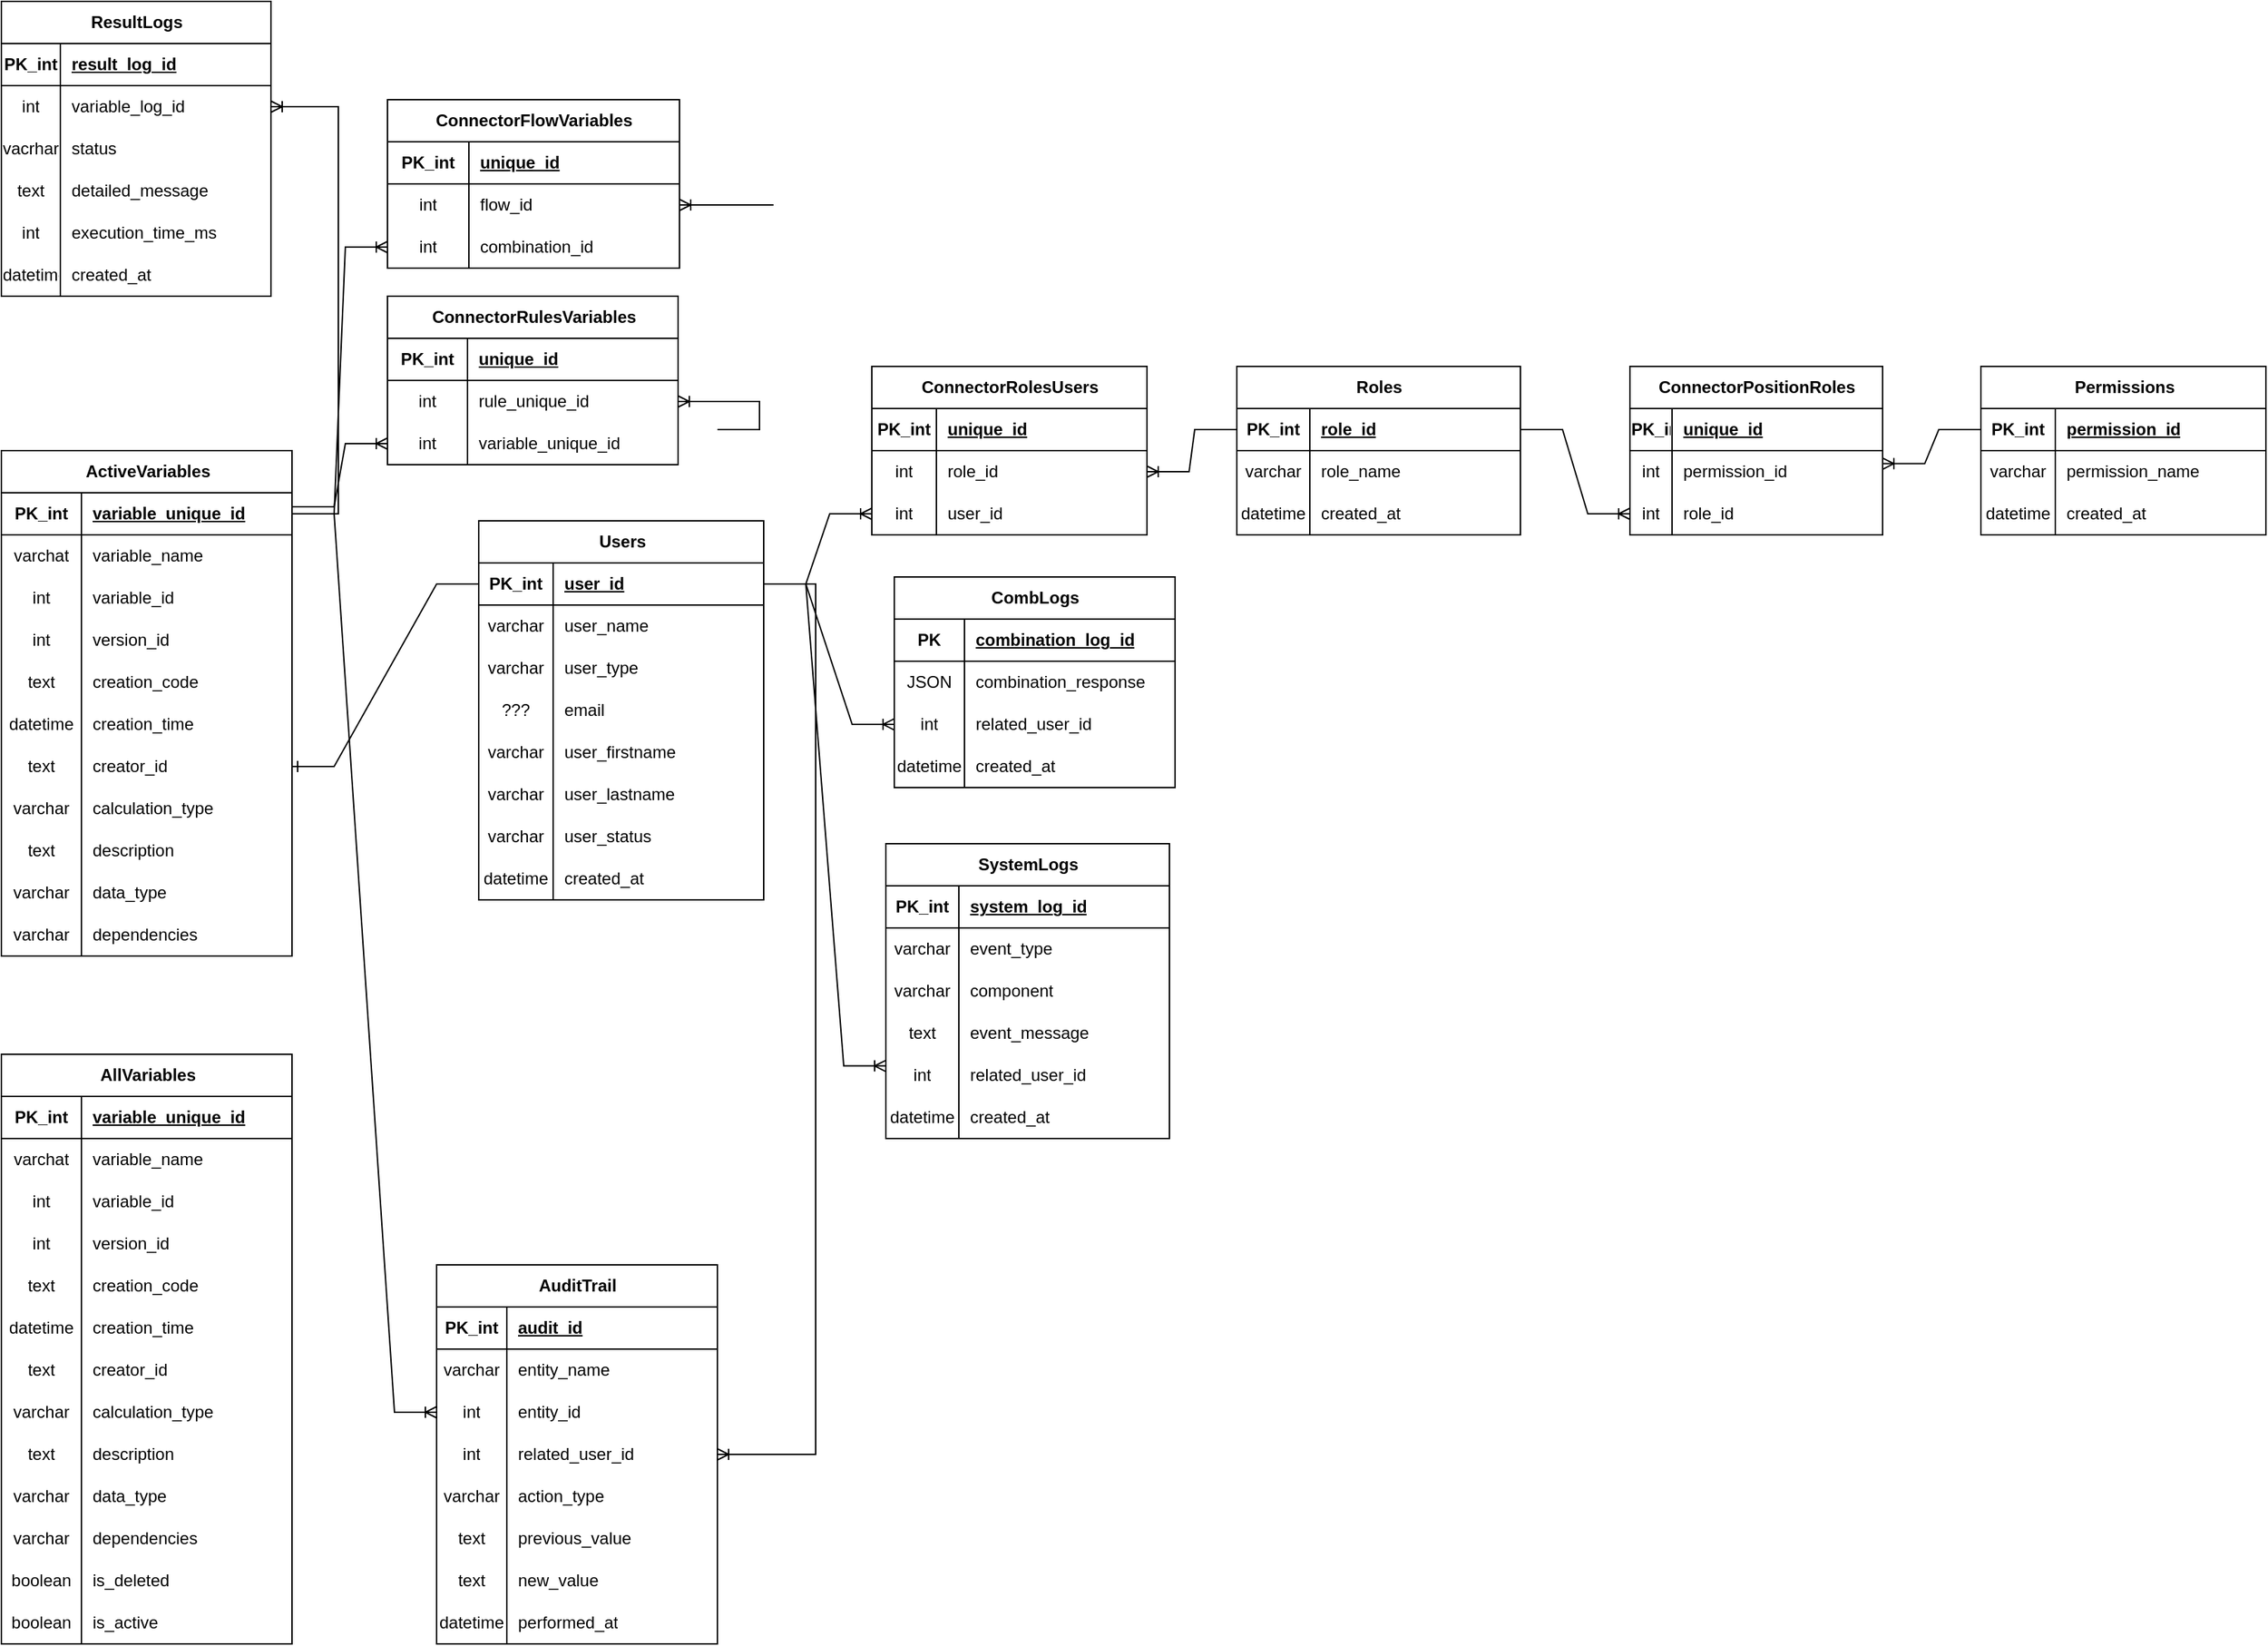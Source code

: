 <mxfile version="26.2.2">
  <diagram name="Page-1" id="hcAD5YYzUpX3POO3dCWV">
    <mxGraphModel dx="949" dy="1506" grid="1" gridSize="10" guides="1" tooltips="1" connect="1" arrows="1" fold="1" page="1" pageScale="1" pageWidth="1100" pageHeight="850" math="0" shadow="0">
      <root>
        <mxCell id="0" />
        <mxCell id="1" parent="0" />
        <mxCell id="jzcKmIV3T17Fcgt4tWT3-1" value="ActiveVariables" style="shape=table;startSize=30;container=1;collapsible=1;childLayout=tableLayout;fixedRows=1;rowLines=0;fontStyle=1;align=center;resizeLast=1;html=1;" parent="1" vertex="1">
          <mxGeometry x="37" y="50" width="207" height="360" as="geometry" />
        </mxCell>
        <mxCell id="jzcKmIV3T17Fcgt4tWT3-2" value="" style="shape=tableRow;horizontal=0;startSize=0;swimlaneHead=0;swimlaneBody=0;fillColor=none;collapsible=0;dropTarget=0;points=[[0,0.5],[1,0.5]];portConstraint=eastwest;top=0;left=0;right=0;bottom=1;" parent="jzcKmIV3T17Fcgt4tWT3-1" vertex="1">
          <mxGeometry y="30" width="207" height="30" as="geometry" />
        </mxCell>
        <mxCell id="jzcKmIV3T17Fcgt4tWT3-3" value="PK_int" style="shape=partialRectangle;connectable=0;fillColor=none;top=0;left=0;bottom=0;right=0;fontStyle=1;overflow=hidden;whiteSpace=wrap;html=1;" parent="jzcKmIV3T17Fcgt4tWT3-2" vertex="1">
          <mxGeometry width="57" height="30" as="geometry">
            <mxRectangle width="57" height="30" as="alternateBounds" />
          </mxGeometry>
        </mxCell>
        <mxCell id="jzcKmIV3T17Fcgt4tWT3-4" value="variable_unique_id" style="shape=partialRectangle;connectable=0;fillColor=none;top=0;left=0;bottom=0;right=0;align=left;spacingLeft=6;fontStyle=5;overflow=hidden;whiteSpace=wrap;html=1;" parent="jzcKmIV3T17Fcgt4tWT3-2" vertex="1">
          <mxGeometry x="57" width="150" height="30" as="geometry">
            <mxRectangle width="150" height="30" as="alternateBounds" />
          </mxGeometry>
        </mxCell>
        <mxCell id="jzcKmIV3T17Fcgt4tWT3-8" value="" style="shape=tableRow;horizontal=0;startSize=0;swimlaneHead=0;swimlaneBody=0;fillColor=none;collapsible=0;dropTarget=0;points=[[0,0.5],[1,0.5]];portConstraint=eastwest;top=0;left=0;right=0;bottom=0;" parent="jzcKmIV3T17Fcgt4tWT3-1" vertex="1">
          <mxGeometry y="60" width="207" height="30" as="geometry" />
        </mxCell>
        <mxCell id="jzcKmIV3T17Fcgt4tWT3-9" value="varchat" style="shape=partialRectangle;connectable=0;fillColor=none;top=0;left=0;bottom=0;right=0;editable=1;overflow=hidden;whiteSpace=wrap;html=1;" parent="jzcKmIV3T17Fcgt4tWT3-8" vertex="1">
          <mxGeometry width="57" height="30" as="geometry">
            <mxRectangle width="57" height="30" as="alternateBounds" />
          </mxGeometry>
        </mxCell>
        <mxCell id="jzcKmIV3T17Fcgt4tWT3-10" value="variable_name" style="shape=partialRectangle;connectable=0;fillColor=none;top=0;left=0;bottom=0;right=0;align=left;spacingLeft=6;overflow=hidden;whiteSpace=wrap;html=1;" parent="jzcKmIV3T17Fcgt4tWT3-8" vertex="1">
          <mxGeometry x="57" width="150" height="30" as="geometry">
            <mxRectangle width="150" height="30" as="alternateBounds" />
          </mxGeometry>
        </mxCell>
        <mxCell id="jzcKmIV3T17Fcgt4tWT3-5" value="" style="shape=tableRow;horizontal=0;startSize=0;swimlaneHead=0;swimlaneBody=0;fillColor=none;collapsible=0;dropTarget=0;points=[[0,0.5],[1,0.5]];portConstraint=eastwest;top=0;left=0;right=0;bottom=0;" parent="jzcKmIV3T17Fcgt4tWT3-1" vertex="1">
          <mxGeometry y="90" width="207" height="30" as="geometry" />
        </mxCell>
        <mxCell id="jzcKmIV3T17Fcgt4tWT3-6" value="int" style="shape=partialRectangle;connectable=0;fillColor=none;top=0;left=0;bottom=0;right=0;editable=1;overflow=hidden;whiteSpace=wrap;html=1;" parent="jzcKmIV3T17Fcgt4tWT3-5" vertex="1">
          <mxGeometry width="57" height="30" as="geometry">
            <mxRectangle width="57" height="30" as="alternateBounds" />
          </mxGeometry>
        </mxCell>
        <mxCell id="jzcKmIV3T17Fcgt4tWT3-7" value="variable_id" style="shape=partialRectangle;connectable=0;fillColor=none;top=0;left=0;bottom=0;right=0;align=left;spacingLeft=6;overflow=hidden;whiteSpace=wrap;html=1;" parent="jzcKmIV3T17Fcgt4tWT3-5" vertex="1">
          <mxGeometry x="57" width="150" height="30" as="geometry">
            <mxRectangle width="150" height="30" as="alternateBounds" />
          </mxGeometry>
        </mxCell>
        <mxCell id="jzcKmIV3T17Fcgt4tWT3-11" value="" style="shape=tableRow;horizontal=0;startSize=0;swimlaneHead=0;swimlaneBody=0;fillColor=none;collapsible=0;dropTarget=0;points=[[0,0.5],[1,0.5]];portConstraint=eastwest;top=0;left=0;right=0;bottom=0;" parent="jzcKmIV3T17Fcgt4tWT3-1" vertex="1">
          <mxGeometry y="120" width="207" height="30" as="geometry" />
        </mxCell>
        <mxCell id="jzcKmIV3T17Fcgt4tWT3-12" value="int" style="shape=partialRectangle;connectable=0;fillColor=none;top=0;left=0;bottom=0;right=0;editable=1;overflow=hidden;whiteSpace=wrap;html=1;" parent="jzcKmIV3T17Fcgt4tWT3-11" vertex="1">
          <mxGeometry width="57" height="30" as="geometry">
            <mxRectangle width="57" height="30" as="alternateBounds" />
          </mxGeometry>
        </mxCell>
        <mxCell id="jzcKmIV3T17Fcgt4tWT3-13" value="version_id" style="shape=partialRectangle;connectable=0;fillColor=none;top=0;left=0;bottom=0;right=0;align=left;spacingLeft=6;overflow=hidden;whiteSpace=wrap;html=1;" parent="jzcKmIV3T17Fcgt4tWT3-11" vertex="1">
          <mxGeometry x="57" width="150" height="30" as="geometry">
            <mxRectangle width="150" height="30" as="alternateBounds" />
          </mxGeometry>
        </mxCell>
        <mxCell id="hupuYRYNH0XxqaEM0Vl5-1" value="" style="shape=tableRow;horizontal=0;startSize=0;swimlaneHead=0;swimlaneBody=0;fillColor=none;collapsible=0;dropTarget=0;points=[[0,0.5],[1,0.5]];portConstraint=eastwest;top=0;left=0;right=0;bottom=0;" parent="jzcKmIV3T17Fcgt4tWT3-1" vertex="1">
          <mxGeometry y="150" width="207" height="30" as="geometry" />
        </mxCell>
        <mxCell id="hupuYRYNH0XxqaEM0Vl5-2" value="text" style="shape=partialRectangle;connectable=0;fillColor=none;top=0;left=0;bottom=0;right=0;editable=1;overflow=hidden;whiteSpace=wrap;html=1;" parent="hupuYRYNH0XxqaEM0Vl5-1" vertex="1">
          <mxGeometry width="57" height="30" as="geometry">
            <mxRectangle width="57" height="30" as="alternateBounds" />
          </mxGeometry>
        </mxCell>
        <mxCell id="hupuYRYNH0XxqaEM0Vl5-3" value="creation_code" style="shape=partialRectangle;connectable=0;fillColor=none;top=0;left=0;bottom=0;right=0;align=left;spacingLeft=6;overflow=hidden;whiteSpace=wrap;html=1;" parent="hupuYRYNH0XxqaEM0Vl5-1" vertex="1">
          <mxGeometry x="57" width="150" height="30" as="geometry">
            <mxRectangle width="150" height="30" as="alternateBounds" />
          </mxGeometry>
        </mxCell>
        <mxCell id="hupuYRYNH0XxqaEM0Vl5-4" value="" style="shape=tableRow;horizontal=0;startSize=0;swimlaneHead=0;swimlaneBody=0;fillColor=none;collapsible=0;dropTarget=0;points=[[0,0.5],[1,0.5]];portConstraint=eastwest;top=0;left=0;right=0;bottom=0;" parent="jzcKmIV3T17Fcgt4tWT3-1" vertex="1">
          <mxGeometry y="180" width="207" height="30" as="geometry" />
        </mxCell>
        <mxCell id="hupuYRYNH0XxqaEM0Vl5-5" value="datetime" style="shape=partialRectangle;connectable=0;fillColor=none;top=0;left=0;bottom=0;right=0;editable=1;overflow=hidden;whiteSpace=wrap;html=1;" parent="hupuYRYNH0XxqaEM0Vl5-4" vertex="1">
          <mxGeometry width="57" height="30" as="geometry">
            <mxRectangle width="57" height="30" as="alternateBounds" />
          </mxGeometry>
        </mxCell>
        <mxCell id="hupuYRYNH0XxqaEM0Vl5-6" value="creation_time" style="shape=partialRectangle;connectable=0;fillColor=none;top=0;left=0;bottom=0;right=0;align=left;spacingLeft=6;overflow=hidden;whiteSpace=wrap;html=1;" parent="hupuYRYNH0XxqaEM0Vl5-4" vertex="1">
          <mxGeometry x="57" width="150" height="30" as="geometry">
            <mxRectangle width="150" height="30" as="alternateBounds" />
          </mxGeometry>
        </mxCell>
        <mxCell id="hupuYRYNH0XxqaEM0Vl5-7" value="" style="shape=tableRow;horizontal=0;startSize=0;swimlaneHead=0;swimlaneBody=0;fillColor=none;collapsible=0;dropTarget=0;points=[[0,0.5],[1,0.5]];portConstraint=eastwest;top=0;left=0;right=0;bottom=0;" parent="jzcKmIV3T17Fcgt4tWT3-1" vertex="1">
          <mxGeometry y="210" width="207" height="30" as="geometry" />
        </mxCell>
        <mxCell id="hupuYRYNH0XxqaEM0Vl5-8" value="text" style="shape=partialRectangle;connectable=0;fillColor=none;top=0;left=0;bottom=0;right=0;editable=1;overflow=hidden;whiteSpace=wrap;html=1;" parent="hupuYRYNH0XxqaEM0Vl5-7" vertex="1">
          <mxGeometry width="57" height="30" as="geometry">
            <mxRectangle width="57" height="30" as="alternateBounds" />
          </mxGeometry>
        </mxCell>
        <mxCell id="hupuYRYNH0XxqaEM0Vl5-9" value="creator_id" style="shape=partialRectangle;connectable=0;fillColor=none;top=0;left=0;bottom=0;right=0;align=left;spacingLeft=6;overflow=hidden;whiteSpace=wrap;html=1;" parent="hupuYRYNH0XxqaEM0Vl5-7" vertex="1">
          <mxGeometry x="57" width="150" height="30" as="geometry">
            <mxRectangle width="150" height="30" as="alternateBounds" />
          </mxGeometry>
        </mxCell>
        <mxCell id="hupuYRYNH0XxqaEM0Vl5-10" value="" style="shape=tableRow;horizontal=0;startSize=0;swimlaneHead=0;swimlaneBody=0;fillColor=none;collapsible=0;dropTarget=0;points=[[0,0.5],[1,0.5]];portConstraint=eastwest;top=0;left=0;right=0;bottom=0;" parent="jzcKmIV3T17Fcgt4tWT3-1" vertex="1">
          <mxGeometry y="240" width="207" height="30" as="geometry" />
        </mxCell>
        <mxCell id="hupuYRYNH0XxqaEM0Vl5-11" value="varchar" style="shape=partialRectangle;connectable=0;fillColor=none;top=0;left=0;bottom=0;right=0;editable=1;overflow=hidden;whiteSpace=wrap;html=1;" parent="hupuYRYNH0XxqaEM0Vl5-10" vertex="1">
          <mxGeometry width="57" height="30" as="geometry">
            <mxRectangle width="57" height="30" as="alternateBounds" />
          </mxGeometry>
        </mxCell>
        <mxCell id="hupuYRYNH0XxqaEM0Vl5-12" value="calculation_type" style="shape=partialRectangle;connectable=0;fillColor=none;top=0;left=0;bottom=0;right=0;align=left;spacingLeft=6;overflow=hidden;whiteSpace=wrap;html=1;" parent="hupuYRYNH0XxqaEM0Vl5-10" vertex="1">
          <mxGeometry x="57" width="150" height="30" as="geometry">
            <mxRectangle width="150" height="30" as="alternateBounds" />
          </mxGeometry>
        </mxCell>
        <mxCell id="OEc427HPAa9c7J9Ssu-d-1" value="" style="shape=tableRow;horizontal=0;startSize=0;swimlaneHead=0;swimlaneBody=0;fillColor=none;collapsible=0;dropTarget=0;points=[[0,0.5],[1,0.5]];portConstraint=eastwest;top=0;left=0;right=0;bottom=0;" parent="jzcKmIV3T17Fcgt4tWT3-1" vertex="1">
          <mxGeometry y="270" width="207" height="30" as="geometry" />
        </mxCell>
        <mxCell id="OEc427HPAa9c7J9Ssu-d-2" value="text" style="shape=partialRectangle;connectable=0;fillColor=none;top=0;left=0;bottom=0;right=0;editable=1;overflow=hidden;whiteSpace=wrap;html=1;" parent="OEc427HPAa9c7J9Ssu-d-1" vertex="1">
          <mxGeometry width="57" height="30" as="geometry">
            <mxRectangle width="57" height="30" as="alternateBounds" />
          </mxGeometry>
        </mxCell>
        <mxCell id="OEc427HPAa9c7J9Ssu-d-3" value="description" style="shape=partialRectangle;connectable=0;fillColor=none;top=0;left=0;bottom=0;right=0;align=left;spacingLeft=6;overflow=hidden;whiteSpace=wrap;html=1;" parent="OEc427HPAa9c7J9Ssu-d-1" vertex="1">
          <mxGeometry x="57" width="150" height="30" as="geometry">
            <mxRectangle width="150" height="30" as="alternateBounds" />
          </mxGeometry>
        </mxCell>
        <mxCell id="OEc427HPAa9c7J9Ssu-d-4" value="" style="shape=tableRow;horizontal=0;startSize=0;swimlaneHead=0;swimlaneBody=0;fillColor=none;collapsible=0;dropTarget=0;points=[[0,0.5],[1,0.5]];portConstraint=eastwest;top=0;left=0;right=0;bottom=0;" parent="jzcKmIV3T17Fcgt4tWT3-1" vertex="1">
          <mxGeometry y="300" width="207" height="30" as="geometry" />
        </mxCell>
        <mxCell id="OEc427HPAa9c7J9Ssu-d-5" value="varchar" style="shape=partialRectangle;connectable=0;fillColor=none;top=0;left=0;bottom=0;right=0;editable=1;overflow=hidden;whiteSpace=wrap;html=1;" parent="OEc427HPAa9c7J9Ssu-d-4" vertex="1">
          <mxGeometry width="57" height="30" as="geometry">
            <mxRectangle width="57" height="30" as="alternateBounds" />
          </mxGeometry>
        </mxCell>
        <mxCell id="OEc427HPAa9c7J9Ssu-d-6" value="data_type" style="shape=partialRectangle;connectable=0;fillColor=none;top=0;left=0;bottom=0;right=0;align=left;spacingLeft=6;overflow=hidden;whiteSpace=wrap;html=1;" parent="OEc427HPAa9c7J9Ssu-d-4" vertex="1">
          <mxGeometry x="57" width="150" height="30" as="geometry">
            <mxRectangle width="150" height="30" as="alternateBounds" />
          </mxGeometry>
        </mxCell>
        <mxCell id="OEc427HPAa9c7J9Ssu-d-7" value="" style="shape=tableRow;horizontal=0;startSize=0;swimlaneHead=0;swimlaneBody=0;fillColor=none;collapsible=0;dropTarget=0;points=[[0,0.5],[1,0.5]];portConstraint=eastwest;top=0;left=0;right=0;bottom=0;" parent="jzcKmIV3T17Fcgt4tWT3-1" vertex="1">
          <mxGeometry y="330" width="207" height="30" as="geometry" />
        </mxCell>
        <mxCell id="OEc427HPAa9c7J9Ssu-d-8" value="varchar" style="shape=partialRectangle;connectable=0;fillColor=none;top=0;left=0;bottom=0;right=0;editable=1;overflow=hidden;whiteSpace=wrap;html=1;" parent="OEc427HPAa9c7J9Ssu-d-7" vertex="1">
          <mxGeometry width="57" height="30" as="geometry">
            <mxRectangle width="57" height="30" as="alternateBounds" />
          </mxGeometry>
        </mxCell>
        <mxCell id="OEc427HPAa9c7J9Ssu-d-9" value="dependencies" style="shape=partialRectangle;connectable=0;fillColor=none;top=0;left=0;bottom=0;right=0;align=left;spacingLeft=6;overflow=hidden;whiteSpace=wrap;html=1;" parent="OEc427HPAa9c7J9Ssu-d-7" vertex="1">
          <mxGeometry x="57" width="150" height="30" as="geometry">
            <mxRectangle width="150" height="30" as="alternateBounds" />
          </mxGeometry>
        </mxCell>
        <mxCell id="OEc427HPAa9c7J9Ssu-d-13" value="AllVariables" style="shape=table;startSize=30;container=1;collapsible=1;childLayout=tableLayout;fixedRows=1;rowLines=0;fontStyle=1;align=center;resizeLast=1;html=1;" parent="1" vertex="1">
          <mxGeometry x="37" y="480" width="207" height="420" as="geometry" />
        </mxCell>
        <mxCell id="OEc427HPAa9c7J9Ssu-d-14" value="" style="shape=tableRow;horizontal=0;startSize=0;swimlaneHead=0;swimlaneBody=0;fillColor=none;collapsible=0;dropTarget=0;points=[[0,0.5],[1,0.5]];portConstraint=eastwest;top=0;left=0;right=0;bottom=1;" parent="OEc427HPAa9c7J9Ssu-d-13" vertex="1">
          <mxGeometry y="30" width="207" height="30" as="geometry" />
        </mxCell>
        <mxCell id="OEc427HPAa9c7J9Ssu-d-15" value="PK_int" style="shape=partialRectangle;connectable=0;fillColor=none;top=0;left=0;bottom=0;right=0;fontStyle=1;overflow=hidden;whiteSpace=wrap;html=1;" parent="OEc427HPAa9c7J9Ssu-d-14" vertex="1">
          <mxGeometry width="57" height="30" as="geometry">
            <mxRectangle width="57" height="30" as="alternateBounds" />
          </mxGeometry>
        </mxCell>
        <mxCell id="OEc427HPAa9c7J9Ssu-d-16" value="variable_unique_id" style="shape=partialRectangle;connectable=0;fillColor=none;top=0;left=0;bottom=0;right=0;align=left;spacingLeft=6;fontStyle=5;overflow=hidden;whiteSpace=wrap;html=1;" parent="OEc427HPAa9c7J9Ssu-d-14" vertex="1">
          <mxGeometry x="57" width="150" height="30" as="geometry">
            <mxRectangle width="150" height="30" as="alternateBounds" />
          </mxGeometry>
        </mxCell>
        <mxCell id="OEc427HPAa9c7J9Ssu-d-17" value="" style="shape=tableRow;horizontal=0;startSize=0;swimlaneHead=0;swimlaneBody=0;fillColor=none;collapsible=0;dropTarget=0;points=[[0,0.5],[1,0.5]];portConstraint=eastwest;top=0;left=0;right=0;bottom=0;" parent="OEc427HPAa9c7J9Ssu-d-13" vertex="1">
          <mxGeometry y="60" width="207" height="30" as="geometry" />
        </mxCell>
        <mxCell id="OEc427HPAa9c7J9Ssu-d-18" value="varchat" style="shape=partialRectangle;connectable=0;fillColor=none;top=0;left=0;bottom=0;right=0;editable=1;overflow=hidden;whiteSpace=wrap;html=1;" parent="OEc427HPAa9c7J9Ssu-d-17" vertex="1">
          <mxGeometry width="57" height="30" as="geometry">
            <mxRectangle width="57" height="30" as="alternateBounds" />
          </mxGeometry>
        </mxCell>
        <mxCell id="OEc427HPAa9c7J9Ssu-d-19" value="variable_name" style="shape=partialRectangle;connectable=0;fillColor=none;top=0;left=0;bottom=0;right=0;align=left;spacingLeft=6;overflow=hidden;whiteSpace=wrap;html=1;" parent="OEc427HPAa9c7J9Ssu-d-17" vertex="1">
          <mxGeometry x="57" width="150" height="30" as="geometry">
            <mxRectangle width="150" height="30" as="alternateBounds" />
          </mxGeometry>
        </mxCell>
        <mxCell id="OEc427HPAa9c7J9Ssu-d-20" value="" style="shape=tableRow;horizontal=0;startSize=0;swimlaneHead=0;swimlaneBody=0;fillColor=none;collapsible=0;dropTarget=0;points=[[0,0.5],[1,0.5]];portConstraint=eastwest;top=0;left=0;right=0;bottom=0;" parent="OEc427HPAa9c7J9Ssu-d-13" vertex="1">
          <mxGeometry y="90" width="207" height="30" as="geometry" />
        </mxCell>
        <mxCell id="OEc427HPAa9c7J9Ssu-d-21" value="int" style="shape=partialRectangle;connectable=0;fillColor=none;top=0;left=0;bottom=0;right=0;editable=1;overflow=hidden;whiteSpace=wrap;html=1;" parent="OEc427HPAa9c7J9Ssu-d-20" vertex="1">
          <mxGeometry width="57" height="30" as="geometry">
            <mxRectangle width="57" height="30" as="alternateBounds" />
          </mxGeometry>
        </mxCell>
        <mxCell id="OEc427HPAa9c7J9Ssu-d-22" value="variable_id" style="shape=partialRectangle;connectable=0;fillColor=none;top=0;left=0;bottom=0;right=0;align=left;spacingLeft=6;overflow=hidden;whiteSpace=wrap;html=1;" parent="OEc427HPAa9c7J9Ssu-d-20" vertex="1">
          <mxGeometry x="57" width="150" height="30" as="geometry">
            <mxRectangle width="150" height="30" as="alternateBounds" />
          </mxGeometry>
        </mxCell>
        <mxCell id="OEc427HPAa9c7J9Ssu-d-23" value="" style="shape=tableRow;horizontal=0;startSize=0;swimlaneHead=0;swimlaneBody=0;fillColor=none;collapsible=0;dropTarget=0;points=[[0,0.5],[1,0.5]];portConstraint=eastwest;top=0;left=0;right=0;bottom=0;" parent="OEc427HPAa9c7J9Ssu-d-13" vertex="1">
          <mxGeometry y="120" width="207" height="30" as="geometry" />
        </mxCell>
        <mxCell id="OEc427HPAa9c7J9Ssu-d-24" value="int" style="shape=partialRectangle;connectable=0;fillColor=none;top=0;left=0;bottom=0;right=0;editable=1;overflow=hidden;whiteSpace=wrap;html=1;" parent="OEc427HPAa9c7J9Ssu-d-23" vertex="1">
          <mxGeometry width="57" height="30" as="geometry">
            <mxRectangle width="57" height="30" as="alternateBounds" />
          </mxGeometry>
        </mxCell>
        <mxCell id="OEc427HPAa9c7J9Ssu-d-25" value="version_id" style="shape=partialRectangle;connectable=0;fillColor=none;top=0;left=0;bottom=0;right=0;align=left;spacingLeft=6;overflow=hidden;whiteSpace=wrap;html=1;" parent="OEc427HPAa9c7J9Ssu-d-23" vertex="1">
          <mxGeometry x="57" width="150" height="30" as="geometry">
            <mxRectangle width="150" height="30" as="alternateBounds" />
          </mxGeometry>
        </mxCell>
        <mxCell id="OEc427HPAa9c7J9Ssu-d-26" value="" style="shape=tableRow;horizontal=0;startSize=0;swimlaneHead=0;swimlaneBody=0;fillColor=none;collapsible=0;dropTarget=0;points=[[0,0.5],[1,0.5]];portConstraint=eastwest;top=0;left=0;right=0;bottom=0;" parent="OEc427HPAa9c7J9Ssu-d-13" vertex="1">
          <mxGeometry y="150" width="207" height="30" as="geometry" />
        </mxCell>
        <mxCell id="OEc427HPAa9c7J9Ssu-d-27" value="text" style="shape=partialRectangle;connectable=0;fillColor=none;top=0;left=0;bottom=0;right=0;editable=1;overflow=hidden;whiteSpace=wrap;html=1;" parent="OEc427HPAa9c7J9Ssu-d-26" vertex="1">
          <mxGeometry width="57" height="30" as="geometry">
            <mxRectangle width="57" height="30" as="alternateBounds" />
          </mxGeometry>
        </mxCell>
        <mxCell id="OEc427HPAa9c7J9Ssu-d-28" value="creation_code" style="shape=partialRectangle;connectable=0;fillColor=none;top=0;left=0;bottom=0;right=0;align=left;spacingLeft=6;overflow=hidden;whiteSpace=wrap;html=1;" parent="OEc427HPAa9c7J9Ssu-d-26" vertex="1">
          <mxGeometry x="57" width="150" height="30" as="geometry">
            <mxRectangle width="150" height="30" as="alternateBounds" />
          </mxGeometry>
        </mxCell>
        <mxCell id="OEc427HPAa9c7J9Ssu-d-29" value="" style="shape=tableRow;horizontal=0;startSize=0;swimlaneHead=0;swimlaneBody=0;fillColor=none;collapsible=0;dropTarget=0;points=[[0,0.5],[1,0.5]];portConstraint=eastwest;top=0;left=0;right=0;bottom=0;" parent="OEc427HPAa9c7J9Ssu-d-13" vertex="1">
          <mxGeometry y="180" width="207" height="30" as="geometry" />
        </mxCell>
        <mxCell id="OEc427HPAa9c7J9Ssu-d-30" value="datetime" style="shape=partialRectangle;connectable=0;fillColor=none;top=0;left=0;bottom=0;right=0;editable=1;overflow=hidden;whiteSpace=wrap;html=1;" parent="OEc427HPAa9c7J9Ssu-d-29" vertex="1">
          <mxGeometry width="57" height="30" as="geometry">
            <mxRectangle width="57" height="30" as="alternateBounds" />
          </mxGeometry>
        </mxCell>
        <mxCell id="OEc427HPAa9c7J9Ssu-d-31" value="creation_time" style="shape=partialRectangle;connectable=0;fillColor=none;top=0;left=0;bottom=0;right=0;align=left;spacingLeft=6;overflow=hidden;whiteSpace=wrap;html=1;" parent="OEc427HPAa9c7J9Ssu-d-29" vertex="1">
          <mxGeometry x="57" width="150" height="30" as="geometry">
            <mxRectangle width="150" height="30" as="alternateBounds" />
          </mxGeometry>
        </mxCell>
        <mxCell id="OEc427HPAa9c7J9Ssu-d-32" value="" style="shape=tableRow;horizontal=0;startSize=0;swimlaneHead=0;swimlaneBody=0;fillColor=none;collapsible=0;dropTarget=0;points=[[0,0.5],[1,0.5]];portConstraint=eastwest;top=0;left=0;right=0;bottom=0;" parent="OEc427HPAa9c7J9Ssu-d-13" vertex="1">
          <mxGeometry y="210" width="207" height="30" as="geometry" />
        </mxCell>
        <mxCell id="OEc427HPAa9c7J9Ssu-d-33" value="text" style="shape=partialRectangle;connectable=0;fillColor=none;top=0;left=0;bottom=0;right=0;editable=1;overflow=hidden;whiteSpace=wrap;html=1;" parent="OEc427HPAa9c7J9Ssu-d-32" vertex="1">
          <mxGeometry width="57" height="30" as="geometry">
            <mxRectangle width="57" height="30" as="alternateBounds" />
          </mxGeometry>
        </mxCell>
        <mxCell id="OEc427HPAa9c7J9Ssu-d-34" value="creator_id" style="shape=partialRectangle;connectable=0;fillColor=none;top=0;left=0;bottom=0;right=0;align=left;spacingLeft=6;overflow=hidden;whiteSpace=wrap;html=1;" parent="OEc427HPAa9c7J9Ssu-d-32" vertex="1">
          <mxGeometry x="57" width="150" height="30" as="geometry">
            <mxRectangle width="150" height="30" as="alternateBounds" />
          </mxGeometry>
        </mxCell>
        <mxCell id="OEc427HPAa9c7J9Ssu-d-35" value="" style="shape=tableRow;horizontal=0;startSize=0;swimlaneHead=0;swimlaneBody=0;fillColor=none;collapsible=0;dropTarget=0;points=[[0,0.5],[1,0.5]];portConstraint=eastwest;top=0;left=0;right=0;bottom=0;" parent="OEc427HPAa9c7J9Ssu-d-13" vertex="1">
          <mxGeometry y="240" width="207" height="30" as="geometry" />
        </mxCell>
        <mxCell id="OEc427HPAa9c7J9Ssu-d-36" value="varchar" style="shape=partialRectangle;connectable=0;fillColor=none;top=0;left=0;bottom=0;right=0;editable=1;overflow=hidden;whiteSpace=wrap;html=1;" parent="OEc427HPAa9c7J9Ssu-d-35" vertex="1">
          <mxGeometry width="57" height="30" as="geometry">
            <mxRectangle width="57" height="30" as="alternateBounds" />
          </mxGeometry>
        </mxCell>
        <mxCell id="OEc427HPAa9c7J9Ssu-d-37" value="calculation_type" style="shape=partialRectangle;connectable=0;fillColor=none;top=0;left=0;bottom=0;right=0;align=left;spacingLeft=6;overflow=hidden;whiteSpace=wrap;html=1;" parent="OEc427HPAa9c7J9Ssu-d-35" vertex="1">
          <mxGeometry x="57" width="150" height="30" as="geometry">
            <mxRectangle width="150" height="30" as="alternateBounds" />
          </mxGeometry>
        </mxCell>
        <mxCell id="OEc427HPAa9c7J9Ssu-d-38" value="" style="shape=tableRow;horizontal=0;startSize=0;swimlaneHead=0;swimlaneBody=0;fillColor=none;collapsible=0;dropTarget=0;points=[[0,0.5],[1,0.5]];portConstraint=eastwest;top=0;left=0;right=0;bottom=0;" parent="OEc427HPAa9c7J9Ssu-d-13" vertex="1">
          <mxGeometry y="270" width="207" height="30" as="geometry" />
        </mxCell>
        <mxCell id="OEc427HPAa9c7J9Ssu-d-39" value="text" style="shape=partialRectangle;connectable=0;fillColor=none;top=0;left=0;bottom=0;right=0;editable=1;overflow=hidden;whiteSpace=wrap;html=1;" parent="OEc427HPAa9c7J9Ssu-d-38" vertex="1">
          <mxGeometry width="57" height="30" as="geometry">
            <mxRectangle width="57" height="30" as="alternateBounds" />
          </mxGeometry>
        </mxCell>
        <mxCell id="OEc427HPAa9c7J9Ssu-d-40" value="description" style="shape=partialRectangle;connectable=0;fillColor=none;top=0;left=0;bottom=0;right=0;align=left;spacingLeft=6;overflow=hidden;whiteSpace=wrap;html=1;" parent="OEc427HPAa9c7J9Ssu-d-38" vertex="1">
          <mxGeometry x="57" width="150" height="30" as="geometry">
            <mxRectangle width="150" height="30" as="alternateBounds" />
          </mxGeometry>
        </mxCell>
        <mxCell id="OEc427HPAa9c7J9Ssu-d-41" value="" style="shape=tableRow;horizontal=0;startSize=0;swimlaneHead=0;swimlaneBody=0;fillColor=none;collapsible=0;dropTarget=0;points=[[0,0.5],[1,0.5]];portConstraint=eastwest;top=0;left=0;right=0;bottom=0;" parent="OEc427HPAa9c7J9Ssu-d-13" vertex="1">
          <mxGeometry y="300" width="207" height="30" as="geometry" />
        </mxCell>
        <mxCell id="OEc427HPAa9c7J9Ssu-d-42" value="varchar" style="shape=partialRectangle;connectable=0;fillColor=none;top=0;left=0;bottom=0;right=0;editable=1;overflow=hidden;whiteSpace=wrap;html=1;" parent="OEc427HPAa9c7J9Ssu-d-41" vertex="1">
          <mxGeometry width="57" height="30" as="geometry">
            <mxRectangle width="57" height="30" as="alternateBounds" />
          </mxGeometry>
        </mxCell>
        <mxCell id="OEc427HPAa9c7J9Ssu-d-43" value="data_type" style="shape=partialRectangle;connectable=0;fillColor=none;top=0;left=0;bottom=0;right=0;align=left;spacingLeft=6;overflow=hidden;whiteSpace=wrap;html=1;" parent="OEc427HPAa9c7J9Ssu-d-41" vertex="1">
          <mxGeometry x="57" width="150" height="30" as="geometry">
            <mxRectangle width="150" height="30" as="alternateBounds" />
          </mxGeometry>
        </mxCell>
        <mxCell id="OEc427HPAa9c7J9Ssu-d-44" value="" style="shape=tableRow;horizontal=0;startSize=0;swimlaneHead=0;swimlaneBody=0;fillColor=none;collapsible=0;dropTarget=0;points=[[0,0.5],[1,0.5]];portConstraint=eastwest;top=0;left=0;right=0;bottom=0;" parent="OEc427HPAa9c7J9Ssu-d-13" vertex="1">
          <mxGeometry y="330" width="207" height="30" as="geometry" />
        </mxCell>
        <mxCell id="OEc427HPAa9c7J9Ssu-d-45" value="varchar" style="shape=partialRectangle;connectable=0;fillColor=none;top=0;left=0;bottom=0;right=0;editable=1;overflow=hidden;whiteSpace=wrap;html=1;" parent="OEc427HPAa9c7J9Ssu-d-44" vertex="1">
          <mxGeometry width="57" height="30" as="geometry">
            <mxRectangle width="57" height="30" as="alternateBounds" />
          </mxGeometry>
        </mxCell>
        <mxCell id="OEc427HPAa9c7J9Ssu-d-46" value="dependencies" style="shape=partialRectangle;connectable=0;fillColor=none;top=0;left=0;bottom=0;right=0;align=left;spacingLeft=6;overflow=hidden;whiteSpace=wrap;html=1;" parent="OEc427HPAa9c7J9Ssu-d-44" vertex="1">
          <mxGeometry x="57" width="150" height="30" as="geometry">
            <mxRectangle width="150" height="30" as="alternateBounds" />
          </mxGeometry>
        </mxCell>
        <mxCell id="OEc427HPAa9c7J9Ssu-d-47" value="" style="shape=tableRow;horizontal=0;startSize=0;swimlaneHead=0;swimlaneBody=0;fillColor=none;collapsible=0;dropTarget=0;points=[[0,0.5],[1,0.5]];portConstraint=eastwest;top=0;left=0;right=0;bottom=0;" parent="OEc427HPAa9c7J9Ssu-d-13" vertex="1">
          <mxGeometry y="360" width="207" height="30" as="geometry" />
        </mxCell>
        <mxCell id="OEc427HPAa9c7J9Ssu-d-48" value="boolean" style="shape=partialRectangle;connectable=0;fillColor=none;top=0;left=0;bottom=0;right=0;editable=1;overflow=hidden;whiteSpace=wrap;html=1;" parent="OEc427HPAa9c7J9Ssu-d-47" vertex="1">
          <mxGeometry width="57" height="30" as="geometry">
            <mxRectangle width="57" height="30" as="alternateBounds" />
          </mxGeometry>
        </mxCell>
        <mxCell id="OEc427HPAa9c7J9Ssu-d-49" value="is_deleted" style="shape=partialRectangle;connectable=0;fillColor=none;top=0;left=0;bottom=0;right=0;align=left;spacingLeft=6;overflow=hidden;whiteSpace=wrap;html=1;" parent="OEc427HPAa9c7J9Ssu-d-47" vertex="1">
          <mxGeometry x="57" width="150" height="30" as="geometry">
            <mxRectangle width="150" height="30" as="alternateBounds" />
          </mxGeometry>
        </mxCell>
        <mxCell id="ffM-1FpFr4ko-ro5kKLQ-4" value="" style="shape=tableRow;horizontal=0;startSize=0;swimlaneHead=0;swimlaneBody=0;fillColor=none;collapsible=0;dropTarget=0;points=[[0,0.5],[1,0.5]];portConstraint=eastwest;top=0;left=0;right=0;bottom=0;" parent="OEc427HPAa9c7J9Ssu-d-13" vertex="1">
          <mxGeometry y="390" width="207" height="30" as="geometry" />
        </mxCell>
        <mxCell id="ffM-1FpFr4ko-ro5kKLQ-5" value="boolean" style="shape=partialRectangle;connectable=0;fillColor=none;top=0;left=0;bottom=0;right=0;editable=1;overflow=hidden;whiteSpace=wrap;html=1;" parent="ffM-1FpFr4ko-ro5kKLQ-4" vertex="1">
          <mxGeometry width="57" height="30" as="geometry">
            <mxRectangle width="57" height="30" as="alternateBounds" />
          </mxGeometry>
        </mxCell>
        <mxCell id="ffM-1FpFr4ko-ro5kKLQ-6" value="is_active" style="shape=partialRectangle;connectable=0;fillColor=none;top=0;left=0;bottom=0;right=0;align=left;spacingLeft=6;overflow=hidden;whiteSpace=wrap;html=1;" parent="ffM-1FpFr4ko-ro5kKLQ-4" vertex="1">
          <mxGeometry x="57" width="150" height="30" as="geometry">
            <mxRectangle width="150" height="30" as="alternateBounds" />
          </mxGeometry>
        </mxCell>
        <mxCell id="OEc427HPAa9c7J9Ssu-d-50" value="ConnectorFlowVariables" style="shape=table;startSize=30;container=1;collapsible=1;childLayout=tableLayout;fixedRows=1;rowLines=0;fontStyle=1;align=center;resizeLast=1;html=1;" parent="1" vertex="1">
          <mxGeometry x="312" y="-200" width="208" height="120" as="geometry" />
        </mxCell>
        <mxCell id="OEc427HPAa9c7J9Ssu-d-51" value="" style="shape=tableRow;horizontal=0;startSize=0;swimlaneHead=0;swimlaneBody=0;fillColor=none;collapsible=0;dropTarget=0;points=[[0,0.5],[1,0.5]];portConstraint=eastwest;top=0;left=0;right=0;bottom=1;" parent="OEc427HPAa9c7J9Ssu-d-50" vertex="1">
          <mxGeometry y="30" width="208" height="30" as="geometry" />
        </mxCell>
        <mxCell id="OEc427HPAa9c7J9Ssu-d-52" value="PK_int" style="shape=partialRectangle;connectable=0;fillColor=none;top=0;left=0;bottom=0;right=0;fontStyle=1;overflow=hidden;whiteSpace=wrap;html=1;" parent="OEc427HPAa9c7J9Ssu-d-51" vertex="1">
          <mxGeometry width="58" height="30" as="geometry">
            <mxRectangle width="58" height="30" as="alternateBounds" />
          </mxGeometry>
        </mxCell>
        <mxCell id="OEc427HPAa9c7J9Ssu-d-53" value="unique_id" style="shape=partialRectangle;connectable=0;fillColor=none;top=0;left=0;bottom=0;right=0;align=left;spacingLeft=6;fontStyle=5;overflow=hidden;whiteSpace=wrap;html=1;" parent="OEc427HPAa9c7J9Ssu-d-51" vertex="1">
          <mxGeometry x="58" width="150" height="30" as="geometry">
            <mxRectangle width="150" height="30" as="alternateBounds" />
          </mxGeometry>
        </mxCell>
        <mxCell id="OEc427HPAa9c7J9Ssu-d-54" value="" style="shape=tableRow;horizontal=0;startSize=0;swimlaneHead=0;swimlaneBody=0;fillColor=none;collapsible=0;dropTarget=0;points=[[0,0.5],[1,0.5]];portConstraint=eastwest;top=0;left=0;right=0;bottom=0;" parent="OEc427HPAa9c7J9Ssu-d-50" vertex="1">
          <mxGeometry y="60" width="208" height="30" as="geometry" />
        </mxCell>
        <mxCell id="OEc427HPAa9c7J9Ssu-d-55" value="int" style="shape=partialRectangle;connectable=0;fillColor=none;top=0;left=0;bottom=0;right=0;editable=1;overflow=hidden;whiteSpace=wrap;html=1;" parent="OEc427HPAa9c7J9Ssu-d-54" vertex="1">
          <mxGeometry width="58" height="30" as="geometry">
            <mxRectangle width="58" height="30" as="alternateBounds" />
          </mxGeometry>
        </mxCell>
        <mxCell id="OEc427HPAa9c7J9Ssu-d-56" value="flow_id" style="shape=partialRectangle;connectable=0;fillColor=none;top=0;left=0;bottom=0;right=0;align=left;spacingLeft=6;overflow=hidden;whiteSpace=wrap;html=1;" parent="OEc427HPAa9c7J9Ssu-d-54" vertex="1">
          <mxGeometry x="58" width="150" height="30" as="geometry">
            <mxRectangle width="150" height="30" as="alternateBounds" />
          </mxGeometry>
        </mxCell>
        <mxCell id="OEc427HPAa9c7J9Ssu-d-57" value="" style="shape=tableRow;horizontal=0;startSize=0;swimlaneHead=0;swimlaneBody=0;fillColor=none;collapsible=0;dropTarget=0;points=[[0,0.5],[1,0.5]];portConstraint=eastwest;top=0;left=0;right=0;bottom=0;" parent="OEc427HPAa9c7J9Ssu-d-50" vertex="1">
          <mxGeometry y="90" width="208" height="30" as="geometry" />
        </mxCell>
        <mxCell id="OEc427HPAa9c7J9Ssu-d-58" value="int" style="shape=partialRectangle;connectable=0;fillColor=none;top=0;left=0;bottom=0;right=0;editable=1;overflow=hidden;whiteSpace=wrap;html=1;" parent="OEc427HPAa9c7J9Ssu-d-57" vertex="1">
          <mxGeometry width="58" height="30" as="geometry">
            <mxRectangle width="58" height="30" as="alternateBounds" />
          </mxGeometry>
        </mxCell>
        <mxCell id="OEc427HPAa9c7J9Ssu-d-59" value="combination_id" style="shape=partialRectangle;connectable=0;fillColor=none;top=0;left=0;bottom=0;right=0;align=left;spacingLeft=6;overflow=hidden;whiteSpace=wrap;html=1;" parent="OEc427HPAa9c7J9Ssu-d-57" vertex="1">
          <mxGeometry x="58" width="150" height="30" as="geometry">
            <mxRectangle width="150" height="30" as="alternateBounds" />
          </mxGeometry>
        </mxCell>
        <mxCell id="OEc427HPAa9c7J9Ssu-d-63" value="" style="edgeStyle=entityRelationEdgeStyle;fontSize=12;html=1;endArrow=ERoneToMany;rounded=0;exitX=1;exitY=0.5;exitDx=0;exitDy=0;entryX=0;entryY=0.5;entryDx=0;entryDy=0;" parent="1" source="jzcKmIV3T17Fcgt4tWT3-2" target="OEc427HPAa9c7J9Ssu-d-57" edge="1">
          <mxGeometry width="100" height="100" relative="1" as="geometry">
            <mxPoint x="377" y="470" as="sourcePoint" />
            <mxPoint x="361" y="290" as="targetPoint" />
          </mxGeometry>
        </mxCell>
        <mxCell id="omFBL_B4VjJXZDLF0AZF-1" value="" style="edgeStyle=entityRelationEdgeStyle;fontSize=12;html=1;endArrow=ERoneToMany;rounded=0;entryX=1;entryY=0.5;entryDx=0;entryDy=0;" parent="1" target="OEc427HPAa9c7J9Ssu-d-54" edge="1">
          <mxGeometry width="100" height="100" relative="1" as="geometry">
            <mxPoint x="557" y="-125" as="sourcePoint" />
            <mxPoint x="477" y="330" as="targetPoint" />
          </mxGeometry>
        </mxCell>
        <mxCell id="omFBL_B4VjJXZDLF0AZF-3" value="ConnectorRulesVariables" style="shape=table;startSize=30;container=1;collapsible=1;childLayout=tableLayout;fixedRows=1;rowLines=0;fontStyle=1;align=center;resizeLast=1;html=1;" parent="1" vertex="1">
          <mxGeometry x="312" y="-60" width="207" height="120" as="geometry" />
        </mxCell>
        <mxCell id="omFBL_B4VjJXZDLF0AZF-4" value="" style="shape=tableRow;horizontal=0;startSize=0;swimlaneHead=0;swimlaneBody=0;fillColor=none;collapsible=0;dropTarget=0;points=[[0,0.5],[1,0.5]];portConstraint=eastwest;top=0;left=0;right=0;bottom=1;" parent="omFBL_B4VjJXZDLF0AZF-3" vertex="1">
          <mxGeometry y="30" width="207" height="30" as="geometry" />
        </mxCell>
        <mxCell id="omFBL_B4VjJXZDLF0AZF-5" value="PK_int" style="shape=partialRectangle;connectable=0;fillColor=none;top=0;left=0;bottom=0;right=0;fontStyle=1;overflow=hidden;whiteSpace=wrap;html=1;" parent="omFBL_B4VjJXZDLF0AZF-4" vertex="1">
          <mxGeometry width="57" height="30" as="geometry">
            <mxRectangle width="57" height="30" as="alternateBounds" />
          </mxGeometry>
        </mxCell>
        <mxCell id="omFBL_B4VjJXZDLF0AZF-6" value="unique_id" style="shape=partialRectangle;connectable=0;fillColor=none;top=0;left=0;bottom=0;right=0;align=left;spacingLeft=6;fontStyle=5;overflow=hidden;whiteSpace=wrap;html=1;" parent="omFBL_B4VjJXZDLF0AZF-4" vertex="1">
          <mxGeometry x="57" width="150" height="30" as="geometry">
            <mxRectangle width="150" height="30" as="alternateBounds" />
          </mxGeometry>
        </mxCell>
        <mxCell id="omFBL_B4VjJXZDLF0AZF-7" value="" style="shape=tableRow;horizontal=0;startSize=0;swimlaneHead=0;swimlaneBody=0;fillColor=none;collapsible=0;dropTarget=0;points=[[0,0.5],[1,0.5]];portConstraint=eastwest;top=0;left=0;right=0;bottom=0;" parent="omFBL_B4VjJXZDLF0AZF-3" vertex="1">
          <mxGeometry y="60" width="207" height="30" as="geometry" />
        </mxCell>
        <mxCell id="omFBL_B4VjJXZDLF0AZF-8" value="int" style="shape=partialRectangle;connectable=0;fillColor=none;top=0;left=0;bottom=0;right=0;editable=1;overflow=hidden;whiteSpace=wrap;html=1;" parent="omFBL_B4VjJXZDLF0AZF-7" vertex="1">
          <mxGeometry width="57" height="30" as="geometry">
            <mxRectangle width="57" height="30" as="alternateBounds" />
          </mxGeometry>
        </mxCell>
        <mxCell id="omFBL_B4VjJXZDLF0AZF-9" value="rule_unique_id" style="shape=partialRectangle;connectable=0;fillColor=none;top=0;left=0;bottom=0;right=0;align=left;spacingLeft=6;overflow=hidden;whiteSpace=wrap;html=1;" parent="omFBL_B4VjJXZDLF0AZF-7" vertex="1">
          <mxGeometry x="57" width="150" height="30" as="geometry">
            <mxRectangle width="150" height="30" as="alternateBounds" />
          </mxGeometry>
        </mxCell>
        <mxCell id="omFBL_B4VjJXZDLF0AZF-10" value="" style="shape=tableRow;horizontal=0;startSize=0;swimlaneHead=0;swimlaneBody=0;fillColor=none;collapsible=0;dropTarget=0;points=[[0,0.5],[1,0.5]];portConstraint=eastwest;top=0;left=0;right=0;bottom=0;" parent="omFBL_B4VjJXZDLF0AZF-3" vertex="1">
          <mxGeometry y="90" width="207" height="30" as="geometry" />
        </mxCell>
        <mxCell id="omFBL_B4VjJXZDLF0AZF-11" value="int" style="shape=partialRectangle;connectable=0;fillColor=none;top=0;left=0;bottom=0;right=0;editable=1;overflow=hidden;whiteSpace=wrap;html=1;" parent="omFBL_B4VjJXZDLF0AZF-10" vertex="1">
          <mxGeometry width="57" height="30" as="geometry">
            <mxRectangle width="57" height="30" as="alternateBounds" />
          </mxGeometry>
        </mxCell>
        <mxCell id="omFBL_B4VjJXZDLF0AZF-12" value="variable_unique_id" style="shape=partialRectangle;connectable=0;fillColor=none;top=0;left=0;bottom=0;right=0;align=left;spacingLeft=6;overflow=hidden;whiteSpace=wrap;html=1;" parent="omFBL_B4VjJXZDLF0AZF-10" vertex="1">
          <mxGeometry x="57" width="150" height="30" as="geometry">
            <mxRectangle width="150" height="30" as="alternateBounds" />
          </mxGeometry>
        </mxCell>
        <mxCell id="omFBL_B4VjJXZDLF0AZF-17" value="" style="edgeStyle=entityRelationEdgeStyle;fontSize=12;html=1;endArrow=ERoneToMany;rounded=0;entryX=0;entryY=0.5;entryDx=0;entryDy=0;" parent="1" target="omFBL_B4VjJXZDLF0AZF-10" edge="1">
          <mxGeometry width="100" height="100" relative="1" as="geometry">
            <mxPoint x="244" y="90" as="sourcePoint" />
            <mxPoint x="314" y="315" as="targetPoint" />
          </mxGeometry>
        </mxCell>
        <mxCell id="omFBL_B4VjJXZDLF0AZF-18" value="" style="edgeStyle=entityRelationEdgeStyle;fontSize=12;html=1;endArrow=ERoneToMany;rounded=0;entryX=1;entryY=0.5;entryDx=0;entryDy=0;" parent="1" target="omFBL_B4VjJXZDLF0AZF-7" edge="1">
          <mxGeometry width="100" height="100" relative="1" as="geometry">
            <mxPoint x="547" y="35" as="sourcePoint" />
            <mxPoint x="467" y="280" as="targetPoint" />
          </mxGeometry>
        </mxCell>
        <mxCell id="bpkwhLDXA1G38Zf4pE7G-1" value="ConnectorRolesUsers" style="shape=table;startSize=30;container=1;collapsible=1;childLayout=tableLayout;fixedRows=1;rowLines=0;fontStyle=1;align=center;resizeLast=1;html=1;" parent="1" vertex="1">
          <mxGeometry x="657" y="-10" width="196" height="120" as="geometry" />
        </mxCell>
        <mxCell id="bpkwhLDXA1G38Zf4pE7G-2" value="" style="shape=tableRow;horizontal=0;startSize=0;swimlaneHead=0;swimlaneBody=0;fillColor=none;collapsible=0;dropTarget=0;points=[[0,0.5],[1,0.5]];portConstraint=eastwest;top=0;left=0;right=0;bottom=1;" parent="bpkwhLDXA1G38Zf4pE7G-1" vertex="1">
          <mxGeometry y="30" width="196" height="30" as="geometry" />
        </mxCell>
        <mxCell id="bpkwhLDXA1G38Zf4pE7G-3" value="PK_int" style="shape=partialRectangle;connectable=0;fillColor=none;top=0;left=0;bottom=0;right=0;fontStyle=1;overflow=hidden;whiteSpace=wrap;html=1;" parent="bpkwhLDXA1G38Zf4pE7G-2" vertex="1">
          <mxGeometry width="46" height="30" as="geometry">
            <mxRectangle width="46" height="30" as="alternateBounds" />
          </mxGeometry>
        </mxCell>
        <mxCell id="bpkwhLDXA1G38Zf4pE7G-4" value="unique_id" style="shape=partialRectangle;connectable=0;fillColor=none;top=0;left=0;bottom=0;right=0;align=left;spacingLeft=6;fontStyle=5;overflow=hidden;whiteSpace=wrap;html=1;" parent="bpkwhLDXA1G38Zf4pE7G-2" vertex="1">
          <mxGeometry x="46" width="150" height="30" as="geometry">
            <mxRectangle width="150" height="30" as="alternateBounds" />
          </mxGeometry>
        </mxCell>
        <mxCell id="bpkwhLDXA1G38Zf4pE7G-5" value="" style="shape=tableRow;horizontal=0;startSize=0;swimlaneHead=0;swimlaneBody=0;fillColor=none;collapsible=0;dropTarget=0;points=[[0,0.5],[1,0.5]];portConstraint=eastwest;top=0;left=0;right=0;bottom=0;" parent="bpkwhLDXA1G38Zf4pE7G-1" vertex="1">
          <mxGeometry y="60" width="196" height="30" as="geometry" />
        </mxCell>
        <mxCell id="bpkwhLDXA1G38Zf4pE7G-6" value="int" style="shape=partialRectangle;connectable=0;fillColor=none;top=0;left=0;bottom=0;right=0;editable=1;overflow=hidden;whiteSpace=wrap;html=1;" parent="bpkwhLDXA1G38Zf4pE7G-5" vertex="1">
          <mxGeometry width="46" height="30" as="geometry">
            <mxRectangle width="46" height="30" as="alternateBounds" />
          </mxGeometry>
        </mxCell>
        <mxCell id="bpkwhLDXA1G38Zf4pE7G-7" value="role_id" style="shape=partialRectangle;connectable=0;fillColor=none;top=0;left=0;bottom=0;right=0;align=left;spacingLeft=6;overflow=hidden;whiteSpace=wrap;html=1;" parent="bpkwhLDXA1G38Zf4pE7G-5" vertex="1">
          <mxGeometry x="46" width="150" height="30" as="geometry">
            <mxRectangle width="150" height="30" as="alternateBounds" />
          </mxGeometry>
        </mxCell>
        <mxCell id="bpkwhLDXA1G38Zf4pE7G-8" value="" style="shape=tableRow;horizontal=0;startSize=0;swimlaneHead=0;swimlaneBody=0;fillColor=none;collapsible=0;dropTarget=0;points=[[0,0.5],[1,0.5]];portConstraint=eastwest;top=0;left=0;right=0;bottom=0;" parent="bpkwhLDXA1G38Zf4pE7G-1" vertex="1">
          <mxGeometry y="90" width="196" height="30" as="geometry" />
        </mxCell>
        <mxCell id="bpkwhLDXA1G38Zf4pE7G-9" value="int" style="shape=partialRectangle;connectable=0;fillColor=none;top=0;left=0;bottom=0;right=0;editable=1;overflow=hidden;whiteSpace=wrap;html=1;" parent="bpkwhLDXA1G38Zf4pE7G-8" vertex="1">
          <mxGeometry width="46" height="30" as="geometry">
            <mxRectangle width="46" height="30" as="alternateBounds" />
          </mxGeometry>
        </mxCell>
        <mxCell id="bpkwhLDXA1G38Zf4pE7G-10" value="user_id" style="shape=partialRectangle;connectable=0;fillColor=none;top=0;left=0;bottom=0;right=0;align=left;spacingLeft=6;overflow=hidden;whiteSpace=wrap;html=1;" parent="bpkwhLDXA1G38Zf4pE7G-8" vertex="1">
          <mxGeometry x="46" width="150" height="30" as="geometry">
            <mxRectangle width="150" height="30" as="alternateBounds" />
          </mxGeometry>
        </mxCell>
        <mxCell id="bpkwhLDXA1G38Zf4pE7G-29" value="Roles" style="shape=table;startSize=30;container=1;collapsible=1;childLayout=tableLayout;fixedRows=1;rowLines=0;fontStyle=1;align=center;resizeLast=1;html=1;" parent="1" vertex="1">
          <mxGeometry x="917" y="-10" width="202" height="120" as="geometry" />
        </mxCell>
        <mxCell id="bpkwhLDXA1G38Zf4pE7G-30" value="" style="shape=tableRow;horizontal=0;startSize=0;swimlaneHead=0;swimlaneBody=0;fillColor=none;collapsible=0;dropTarget=0;points=[[0,0.5],[1,0.5]];portConstraint=eastwest;top=0;left=0;right=0;bottom=1;" parent="bpkwhLDXA1G38Zf4pE7G-29" vertex="1">
          <mxGeometry y="30" width="202" height="30" as="geometry" />
        </mxCell>
        <mxCell id="bpkwhLDXA1G38Zf4pE7G-31" value="PK_int" style="shape=partialRectangle;connectable=0;fillColor=none;top=0;left=0;bottom=0;right=0;fontStyle=1;overflow=hidden;whiteSpace=wrap;html=1;" parent="bpkwhLDXA1G38Zf4pE7G-30" vertex="1">
          <mxGeometry width="52" height="30" as="geometry">
            <mxRectangle width="52" height="30" as="alternateBounds" />
          </mxGeometry>
        </mxCell>
        <mxCell id="bpkwhLDXA1G38Zf4pE7G-32" value="role_id" style="shape=partialRectangle;connectable=0;fillColor=none;top=0;left=0;bottom=0;right=0;align=left;spacingLeft=6;fontStyle=5;overflow=hidden;whiteSpace=wrap;html=1;" parent="bpkwhLDXA1G38Zf4pE7G-30" vertex="1">
          <mxGeometry x="52" width="150" height="30" as="geometry">
            <mxRectangle width="150" height="30" as="alternateBounds" />
          </mxGeometry>
        </mxCell>
        <mxCell id="bpkwhLDXA1G38Zf4pE7G-33" value="" style="shape=tableRow;horizontal=0;startSize=0;swimlaneHead=0;swimlaneBody=0;fillColor=none;collapsible=0;dropTarget=0;points=[[0,0.5],[1,0.5]];portConstraint=eastwest;top=0;left=0;right=0;bottom=0;" parent="bpkwhLDXA1G38Zf4pE7G-29" vertex="1">
          <mxGeometry y="60" width="202" height="30" as="geometry" />
        </mxCell>
        <mxCell id="bpkwhLDXA1G38Zf4pE7G-34" value="varchar" style="shape=partialRectangle;connectable=0;fillColor=none;top=0;left=0;bottom=0;right=0;editable=1;overflow=hidden;whiteSpace=wrap;html=1;" parent="bpkwhLDXA1G38Zf4pE7G-33" vertex="1">
          <mxGeometry width="52" height="30" as="geometry">
            <mxRectangle width="52" height="30" as="alternateBounds" />
          </mxGeometry>
        </mxCell>
        <mxCell id="bpkwhLDXA1G38Zf4pE7G-35" value="role_name" style="shape=partialRectangle;connectable=0;fillColor=none;top=0;left=0;bottom=0;right=0;align=left;spacingLeft=6;overflow=hidden;whiteSpace=wrap;html=1;" parent="bpkwhLDXA1G38Zf4pE7G-33" vertex="1">
          <mxGeometry x="52" width="150" height="30" as="geometry">
            <mxRectangle width="150" height="30" as="alternateBounds" />
          </mxGeometry>
        </mxCell>
        <mxCell id="bpkwhLDXA1G38Zf4pE7G-36" value="" style="shape=tableRow;horizontal=0;startSize=0;swimlaneHead=0;swimlaneBody=0;fillColor=none;collapsible=0;dropTarget=0;points=[[0,0.5],[1,0.5]];portConstraint=eastwest;top=0;left=0;right=0;bottom=0;" parent="bpkwhLDXA1G38Zf4pE7G-29" vertex="1">
          <mxGeometry y="90" width="202" height="30" as="geometry" />
        </mxCell>
        <mxCell id="bpkwhLDXA1G38Zf4pE7G-37" value="datetime" style="shape=partialRectangle;connectable=0;fillColor=none;top=0;left=0;bottom=0;right=0;editable=1;overflow=hidden;whiteSpace=wrap;html=1;" parent="bpkwhLDXA1G38Zf4pE7G-36" vertex="1">
          <mxGeometry width="52" height="30" as="geometry">
            <mxRectangle width="52" height="30" as="alternateBounds" />
          </mxGeometry>
        </mxCell>
        <mxCell id="bpkwhLDXA1G38Zf4pE7G-38" value="created_at" style="shape=partialRectangle;connectable=0;fillColor=none;top=0;left=0;bottom=0;right=0;align=left;spacingLeft=6;overflow=hidden;whiteSpace=wrap;html=1;" parent="bpkwhLDXA1G38Zf4pE7G-36" vertex="1">
          <mxGeometry x="52" width="150" height="30" as="geometry">
            <mxRectangle width="150" height="30" as="alternateBounds" />
          </mxGeometry>
        </mxCell>
        <mxCell id="bpkwhLDXA1G38Zf4pE7G-42" value="" style="edgeStyle=entityRelationEdgeStyle;fontSize=12;html=1;endArrow=ERoneToMany;rounded=0;entryX=1;entryY=0.5;entryDx=0;entryDy=0;exitX=0;exitY=0.5;exitDx=0;exitDy=0;" parent="1" source="bpkwhLDXA1G38Zf4pE7G-30" target="bpkwhLDXA1G38Zf4pE7G-5" edge="1">
          <mxGeometry width="100" height="100" relative="1" as="geometry">
            <mxPoint x="837" y="560" as="sourcePoint" />
            <mxPoint x="937" y="460" as="targetPoint" />
          </mxGeometry>
        </mxCell>
        <mxCell id="bpkwhLDXA1G38Zf4pE7G-57" value="ConnectorPositionRoles" style="shape=table;startSize=30;container=1;collapsible=1;childLayout=tableLayout;fixedRows=1;rowLines=0;fontStyle=1;align=center;resizeLast=1;html=1;" parent="1" vertex="1">
          <mxGeometry x="1197" y="-10" width="180" height="120" as="geometry" />
        </mxCell>
        <mxCell id="bpkwhLDXA1G38Zf4pE7G-58" value="" style="shape=tableRow;horizontal=0;startSize=0;swimlaneHead=0;swimlaneBody=0;fillColor=none;collapsible=0;dropTarget=0;points=[[0,0.5],[1,0.5]];portConstraint=eastwest;top=0;left=0;right=0;bottom=1;" parent="bpkwhLDXA1G38Zf4pE7G-57" vertex="1">
          <mxGeometry y="30" width="180" height="30" as="geometry" />
        </mxCell>
        <mxCell id="bpkwhLDXA1G38Zf4pE7G-59" value="PK_int" style="shape=partialRectangle;connectable=0;fillColor=none;top=0;left=0;bottom=0;right=0;fontStyle=1;overflow=hidden;whiteSpace=wrap;html=1;" parent="bpkwhLDXA1G38Zf4pE7G-58" vertex="1">
          <mxGeometry width="30" height="30" as="geometry">
            <mxRectangle width="30" height="30" as="alternateBounds" />
          </mxGeometry>
        </mxCell>
        <mxCell id="bpkwhLDXA1G38Zf4pE7G-60" value="unique_id" style="shape=partialRectangle;connectable=0;fillColor=none;top=0;left=0;bottom=0;right=0;align=left;spacingLeft=6;fontStyle=5;overflow=hidden;whiteSpace=wrap;html=1;" parent="bpkwhLDXA1G38Zf4pE7G-58" vertex="1">
          <mxGeometry x="30" width="150" height="30" as="geometry">
            <mxRectangle width="150" height="30" as="alternateBounds" />
          </mxGeometry>
        </mxCell>
        <mxCell id="bpkwhLDXA1G38Zf4pE7G-61" value="" style="shape=tableRow;horizontal=0;startSize=0;swimlaneHead=0;swimlaneBody=0;fillColor=none;collapsible=0;dropTarget=0;points=[[0,0.5],[1,0.5]];portConstraint=eastwest;top=0;left=0;right=0;bottom=0;" parent="bpkwhLDXA1G38Zf4pE7G-57" vertex="1">
          <mxGeometry y="60" width="180" height="30" as="geometry" />
        </mxCell>
        <mxCell id="bpkwhLDXA1G38Zf4pE7G-62" value="int" style="shape=partialRectangle;connectable=0;fillColor=none;top=0;left=0;bottom=0;right=0;editable=1;overflow=hidden;whiteSpace=wrap;html=1;" parent="bpkwhLDXA1G38Zf4pE7G-61" vertex="1">
          <mxGeometry width="30" height="30" as="geometry">
            <mxRectangle width="30" height="30" as="alternateBounds" />
          </mxGeometry>
        </mxCell>
        <mxCell id="bpkwhLDXA1G38Zf4pE7G-63" value="permission_id" style="shape=partialRectangle;connectable=0;fillColor=none;top=0;left=0;bottom=0;right=0;align=left;spacingLeft=6;overflow=hidden;whiteSpace=wrap;html=1;" parent="bpkwhLDXA1G38Zf4pE7G-61" vertex="1">
          <mxGeometry x="30" width="150" height="30" as="geometry">
            <mxRectangle width="150" height="30" as="alternateBounds" />
          </mxGeometry>
        </mxCell>
        <mxCell id="bpkwhLDXA1G38Zf4pE7G-64" value="" style="shape=tableRow;horizontal=0;startSize=0;swimlaneHead=0;swimlaneBody=0;fillColor=none;collapsible=0;dropTarget=0;points=[[0,0.5],[1,0.5]];portConstraint=eastwest;top=0;left=0;right=0;bottom=0;" parent="bpkwhLDXA1G38Zf4pE7G-57" vertex="1">
          <mxGeometry y="90" width="180" height="30" as="geometry" />
        </mxCell>
        <mxCell id="bpkwhLDXA1G38Zf4pE7G-65" value="int" style="shape=partialRectangle;connectable=0;fillColor=none;top=0;left=0;bottom=0;right=0;editable=1;overflow=hidden;whiteSpace=wrap;html=1;" parent="bpkwhLDXA1G38Zf4pE7G-64" vertex="1">
          <mxGeometry width="30" height="30" as="geometry">
            <mxRectangle width="30" height="30" as="alternateBounds" />
          </mxGeometry>
        </mxCell>
        <mxCell id="bpkwhLDXA1G38Zf4pE7G-66" value="role_id" style="shape=partialRectangle;connectable=0;fillColor=none;top=0;left=0;bottom=0;right=0;align=left;spacingLeft=6;overflow=hidden;whiteSpace=wrap;html=1;" parent="bpkwhLDXA1G38Zf4pE7G-64" vertex="1">
          <mxGeometry x="30" width="150" height="30" as="geometry">
            <mxRectangle width="150" height="30" as="alternateBounds" />
          </mxGeometry>
        </mxCell>
        <mxCell id="bpkwhLDXA1G38Zf4pE7G-71" value="" style="edgeStyle=entityRelationEdgeStyle;fontSize=12;html=1;endArrow=ERoneToMany;rounded=0;entryX=0;entryY=0.5;entryDx=0;entryDy=0;exitX=1;exitY=0.5;exitDx=0;exitDy=0;" parent="1" source="bpkwhLDXA1G38Zf4pE7G-30" target="bpkwhLDXA1G38Zf4pE7G-64" edge="1">
          <mxGeometry width="100" height="100" relative="1" as="geometry">
            <mxPoint x="897" y="260" as="sourcePoint" />
            <mxPoint x="997" y="160" as="targetPoint" />
            <Array as="points">
              <mxPoint x="1097" y="60" />
            </Array>
          </mxGeometry>
        </mxCell>
        <mxCell id="bpkwhLDXA1G38Zf4pE7G-72" value="Permissions" style="shape=table;startSize=30;container=1;collapsible=1;childLayout=tableLayout;fixedRows=1;rowLines=0;fontStyle=1;align=center;resizeLast=1;html=1;" parent="1" vertex="1">
          <mxGeometry x="1447" y="-10" width="203" height="120" as="geometry" />
        </mxCell>
        <mxCell id="bpkwhLDXA1G38Zf4pE7G-73" value="" style="shape=tableRow;horizontal=0;startSize=0;swimlaneHead=0;swimlaneBody=0;fillColor=none;collapsible=0;dropTarget=0;points=[[0,0.5],[1,0.5]];portConstraint=eastwest;top=0;left=0;right=0;bottom=1;" parent="bpkwhLDXA1G38Zf4pE7G-72" vertex="1">
          <mxGeometry y="30" width="203" height="30" as="geometry" />
        </mxCell>
        <mxCell id="bpkwhLDXA1G38Zf4pE7G-74" value="PK_int" style="shape=partialRectangle;connectable=0;fillColor=none;top=0;left=0;bottom=0;right=0;fontStyle=1;overflow=hidden;whiteSpace=wrap;html=1;" parent="bpkwhLDXA1G38Zf4pE7G-73" vertex="1">
          <mxGeometry width="53" height="30" as="geometry">
            <mxRectangle width="53" height="30" as="alternateBounds" />
          </mxGeometry>
        </mxCell>
        <mxCell id="bpkwhLDXA1G38Zf4pE7G-75" value="permission_id" style="shape=partialRectangle;connectable=0;fillColor=none;top=0;left=0;bottom=0;right=0;align=left;spacingLeft=6;fontStyle=5;overflow=hidden;whiteSpace=wrap;html=1;" parent="bpkwhLDXA1G38Zf4pE7G-73" vertex="1">
          <mxGeometry x="53" width="150" height="30" as="geometry">
            <mxRectangle width="150" height="30" as="alternateBounds" />
          </mxGeometry>
        </mxCell>
        <mxCell id="bpkwhLDXA1G38Zf4pE7G-76" value="" style="shape=tableRow;horizontal=0;startSize=0;swimlaneHead=0;swimlaneBody=0;fillColor=none;collapsible=0;dropTarget=0;points=[[0,0.5],[1,0.5]];portConstraint=eastwest;top=0;left=0;right=0;bottom=0;" parent="bpkwhLDXA1G38Zf4pE7G-72" vertex="1">
          <mxGeometry y="60" width="203" height="30" as="geometry" />
        </mxCell>
        <mxCell id="bpkwhLDXA1G38Zf4pE7G-77" value="varchar" style="shape=partialRectangle;connectable=0;fillColor=none;top=0;left=0;bottom=0;right=0;editable=1;overflow=hidden;whiteSpace=wrap;html=1;" parent="bpkwhLDXA1G38Zf4pE7G-76" vertex="1">
          <mxGeometry width="53" height="30" as="geometry">
            <mxRectangle width="53" height="30" as="alternateBounds" />
          </mxGeometry>
        </mxCell>
        <mxCell id="bpkwhLDXA1G38Zf4pE7G-78" value="permission_name" style="shape=partialRectangle;connectable=0;fillColor=none;top=0;left=0;bottom=0;right=0;align=left;spacingLeft=6;overflow=hidden;whiteSpace=wrap;html=1;" parent="bpkwhLDXA1G38Zf4pE7G-76" vertex="1">
          <mxGeometry x="53" width="150" height="30" as="geometry">
            <mxRectangle width="150" height="30" as="alternateBounds" />
          </mxGeometry>
        </mxCell>
        <mxCell id="bpkwhLDXA1G38Zf4pE7G-79" value="" style="shape=tableRow;horizontal=0;startSize=0;swimlaneHead=0;swimlaneBody=0;fillColor=none;collapsible=0;dropTarget=0;points=[[0,0.5],[1,0.5]];portConstraint=eastwest;top=0;left=0;right=0;bottom=0;" parent="bpkwhLDXA1G38Zf4pE7G-72" vertex="1">
          <mxGeometry y="90" width="203" height="30" as="geometry" />
        </mxCell>
        <mxCell id="bpkwhLDXA1G38Zf4pE7G-80" value="datetime" style="shape=partialRectangle;connectable=0;fillColor=none;top=0;left=0;bottom=0;right=0;editable=1;overflow=hidden;whiteSpace=wrap;html=1;" parent="bpkwhLDXA1G38Zf4pE7G-79" vertex="1">
          <mxGeometry width="53" height="30" as="geometry">
            <mxRectangle width="53" height="30" as="alternateBounds" />
          </mxGeometry>
        </mxCell>
        <mxCell id="bpkwhLDXA1G38Zf4pE7G-81" value="created_at" style="shape=partialRectangle;connectable=0;fillColor=none;top=0;left=0;bottom=0;right=0;align=left;spacingLeft=6;overflow=hidden;whiteSpace=wrap;html=1;" parent="bpkwhLDXA1G38Zf4pE7G-79" vertex="1">
          <mxGeometry x="53" width="150" height="30" as="geometry">
            <mxRectangle width="150" height="30" as="alternateBounds" />
          </mxGeometry>
        </mxCell>
        <mxCell id="bpkwhLDXA1G38Zf4pE7G-85" value="" style="edgeStyle=entityRelationEdgeStyle;fontSize=12;html=1;endArrow=ERoneToMany;rounded=0;entryX=1;entryY=0.31;entryDx=0;entryDy=0;entryPerimeter=0;exitX=0;exitY=0.5;exitDx=0;exitDy=0;" parent="1" source="bpkwhLDXA1G38Zf4pE7G-73" target="bpkwhLDXA1G38Zf4pE7G-61" edge="1">
          <mxGeometry width="100" height="100" relative="1" as="geometry">
            <mxPoint x="1277" y="160" as="sourcePoint" />
            <mxPoint x="1377" y="60" as="targetPoint" />
          </mxGeometry>
        </mxCell>
        <mxCell id="bpkwhLDXA1G38Zf4pE7G-115" value="" style="edgeStyle=entityRelationEdgeStyle;fontSize=12;html=1;endArrow=ERone;endFill=1;rounded=0;entryX=1;entryY=0.5;entryDx=0;entryDy=0;exitX=0;exitY=0.5;exitDx=0;exitDy=0;" parent="1" source="bpkwhLDXA1G38Zf4pE7G-87" target="hupuYRYNH0XxqaEM0Vl5-7" edge="1">
          <mxGeometry width="100" height="100" relative="1" as="geometry">
            <mxPoint x="144" y="370" as="sourcePoint" />
            <mxPoint x="244" y="270" as="targetPoint" />
          </mxGeometry>
        </mxCell>
        <mxCell id="bpkwhLDXA1G38Zf4pE7G-117" value="" style="edgeStyle=entityRelationEdgeStyle;fontSize=12;html=1;endArrow=ERoneToMany;rounded=0;entryX=0;entryY=0.5;entryDx=0;entryDy=0;exitX=1;exitY=0.5;exitDx=0;exitDy=0;" parent="1" source="bpkwhLDXA1G38Zf4pE7G-87" target="bpkwhLDXA1G38Zf4pE7G-8" edge="1">
          <mxGeometry width="100" height="100" relative="1" as="geometry">
            <mxPoint x="537" y="307.5" as="sourcePoint" />
            <mxPoint x="657" y="90" as="targetPoint" />
          </mxGeometry>
        </mxCell>
        <mxCell id="bpkwhLDXA1G38Zf4pE7G-86" value="Users" style="shape=table;startSize=30;container=1;collapsible=1;childLayout=tableLayout;fixedRows=1;rowLines=0;fontStyle=1;align=center;resizeLast=1;html=1;" parent="1" vertex="1">
          <mxGeometry x="377" y="100" width="203" height="270" as="geometry" />
        </mxCell>
        <mxCell id="bpkwhLDXA1G38Zf4pE7G-87" value="" style="shape=tableRow;horizontal=0;startSize=0;swimlaneHead=0;swimlaneBody=0;fillColor=none;collapsible=0;dropTarget=0;points=[[0,0.5],[1,0.5]];portConstraint=eastwest;top=0;left=0;right=0;bottom=1;" parent="bpkwhLDXA1G38Zf4pE7G-86" vertex="1">
          <mxGeometry y="30" width="203" height="30" as="geometry" />
        </mxCell>
        <mxCell id="bpkwhLDXA1G38Zf4pE7G-88" value="PK_int" style="shape=partialRectangle;connectable=0;fillColor=none;top=0;left=0;bottom=0;right=0;fontStyle=1;overflow=hidden;whiteSpace=wrap;html=1;" parent="bpkwhLDXA1G38Zf4pE7G-87" vertex="1">
          <mxGeometry width="53" height="30" as="geometry">
            <mxRectangle width="53" height="30" as="alternateBounds" />
          </mxGeometry>
        </mxCell>
        <mxCell id="bpkwhLDXA1G38Zf4pE7G-89" value="user_id" style="shape=partialRectangle;connectable=0;fillColor=none;top=0;left=0;bottom=0;right=0;align=left;spacingLeft=6;fontStyle=5;overflow=hidden;whiteSpace=wrap;html=1;" parent="bpkwhLDXA1G38Zf4pE7G-87" vertex="1">
          <mxGeometry x="53" width="150" height="30" as="geometry">
            <mxRectangle width="150" height="30" as="alternateBounds" />
          </mxGeometry>
        </mxCell>
        <mxCell id="bpkwhLDXA1G38Zf4pE7G-90" value="" style="shape=tableRow;horizontal=0;startSize=0;swimlaneHead=0;swimlaneBody=0;fillColor=none;collapsible=0;dropTarget=0;points=[[0,0.5],[1,0.5]];portConstraint=eastwest;top=0;left=0;right=0;bottom=0;" parent="bpkwhLDXA1G38Zf4pE7G-86" vertex="1">
          <mxGeometry y="60" width="203" height="30" as="geometry" />
        </mxCell>
        <mxCell id="bpkwhLDXA1G38Zf4pE7G-91" value="varchar" style="shape=partialRectangle;connectable=0;fillColor=none;top=0;left=0;bottom=0;right=0;editable=1;overflow=hidden;whiteSpace=wrap;html=1;" parent="bpkwhLDXA1G38Zf4pE7G-90" vertex="1">
          <mxGeometry width="53" height="30" as="geometry">
            <mxRectangle width="53" height="30" as="alternateBounds" />
          </mxGeometry>
        </mxCell>
        <mxCell id="bpkwhLDXA1G38Zf4pE7G-92" value="user_name" style="shape=partialRectangle;connectable=0;fillColor=none;top=0;left=0;bottom=0;right=0;align=left;spacingLeft=6;overflow=hidden;whiteSpace=wrap;html=1;" parent="bpkwhLDXA1G38Zf4pE7G-90" vertex="1">
          <mxGeometry x="53" width="150" height="30" as="geometry">
            <mxRectangle width="150" height="30" as="alternateBounds" />
          </mxGeometry>
        </mxCell>
        <mxCell id="bpkwhLDXA1G38Zf4pE7G-93" value="" style="shape=tableRow;horizontal=0;startSize=0;swimlaneHead=0;swimlaneBody=0;fillColor=none;collapsible=0;dropTarget=0;points=[[0,0.5],[1,0.5]];portConstraint=eastwest;top=0;left=0;right=0;bottom=0;" parent="bpkwhLDXA1G38Zf4pE7G-86" vertex="1">
          <mxGeometry y="90" width="203" height="30" as="geometry" />
        </mxCell>
        <mxCell id="bpkwhLDXA1G38Zf4pE7G-94" value="varchar" style="shape=partialRectangle;connectable=0;fillColor=none;top=0;left=0;bottom=0;right=0;editable=1;overflow=hidden;whiteSpace=wrap;html=1;" parent="bpkwhLDXA1G38Zf4pE7G-93" vertex="1">
          <mxGeometry width="53" height="30" as="geometry">
            <mxRectangle width="53" height="30" as="alternateBounds" />
          </mxGeometry>
        </mxCell>
        <mxCell id="bpkwhLDXA1G38Zf4pE7G-95" value="user_type" style="shape=partialRectangle;connectable=0;fillColor=none;top=0;left=0;bottom=0;right=0;align=left;spacingLeft=6;overflow=hidden;whiteSpace=wrap;html=1;" parent="bpkwhLDXA1G38Zf4pE7G-93" vertex="1">
          <mxGeometry x="53" width="150" height="30" as="geometry">
            <mxRectangle width="150" height="30" as="alternateBounds" />
          </mxGeometry>
        </mxCell>
        <mxCell id="bpkwhLDXA1G38Zf4pE7G-96" value="" style="shape=tableRow;horizontal=0;startSize=0;swimlaneHead=0;swimlaneBody=0;fillColor=none;collapsible=0;dropTarget=0;points=[[0,0.5],[1,0.5]];portConstraint=eastwest;top=0;left=0;right=0;bottom=0;" parent="bpkwhLDXA1G38Zf4pE7G-86" vertex="1">
          <mxGeometry y="120" width="203" height="30" as="geometry" />
        </mxCell>
        <mxCell id="bpkwhLDXA1G38Zf4pE7G-97" value="???" style="shape=partialRectangle;connectable=0;fillColor=none;top=0;left=0;bottom=0;right=0;editable=1;overflow=hidden;whiteSpace=wrap;html=1;" parent="bpkwhLDXA1G38Zf4pE7G-96" vertex="1">
          <mxGeometry width="53" height="30" as="geometry">
            <mxRectangle width="53" height="30" as="alternateBounds" />
          </mxGeometry>
        </mxCell>
        <mxCell id="bpkwhLDXA1G38Zf4pE7G-98" value="email" style="shape=partialRectangle;connectable=0;fillColor=none;top=0;left=0;bottom=0;right=0;align=left;spacingLeft=6;overflow=hidden;whiteSpace=wrap;html=1;" parent="bpkwhLDXA1G38Zf4pE7G-96" vertex="1">
          <mxGeometry x="53" width="150" height="30" as="geometry">
            <mxRectangle width="150" height="30" as="alternateBounds" />
          </mxGeometry>
        </mxCell>
        <mxCell id="bpkwhLDXA1G38Zf4pE7G-99" value="" style="shape=tableRow;horizontal=0;startSize=0;swimlaneHead=0;swimlaneBody=0;fillColor=none;collapsible=0;dropTarget=0;points=[[0,0.5],[1,0.5]];portConstraint=eastwest;top=0;left=0;right=0;bottom=0;" parent="bpkwhLDXA1G38Zf4pE7G-86" vertex="1">
          <mxGeometry y="150" width="203" height="30" as="geometry" />
        </mxCell>
        <mxCell id="bpkwhLDXA1G38Zf4pE7G-100" value="varchar" style="shape=partialRectangle;connectable=0;fillColor=none;top=0;left=0;bottom=0;right=0;editable=1;overflow=hidden;whiteSpace=wrap;html=1;" parent="bpkwhLDXA1G38Zf4pE7G-99" vertex="1">
          <mxGeometry width="53" height="30" as="geometry">
            <mxRectangle width="53" height="30" as="alternateBounds" />
          </mxGeometry>
        </mxCell>
        <mxCell id="bpkwhLDXA1G38Zf4pE7G-101" value="user_firstname" style="shape=partialRectangle;connectable=0;fillColor=none;top=0;left=0;bottom=0;right=0;align=left;spacingLeft=6;overflow=hidden;whiteSpace=wrap;html=1;" parent="bpkwhLDXA1G38Zf4pE7G-99" vertex="1">
          <mxGeometry x="53" width="150" height="30" as="geometry">
            <mxRectangle width="150" height="30" as="alternateBounds" />
          </mxGeometry>
        </mxCell>
        <mxCell id="bpkwhLDXA1G38Zf4pE7G-102" value="" style="shape=tableRow;horizontal=0;startSize=0;swimlaneHead=0;swimlaneBody=0;fillColor=none;collapsible=0;dropTarget=0;points=[[0,0.5],[1,0.5]];portConstraint=eastwest;top=0;left=0;right=0;bottom=0;" parent="bpkwhLDXA1G38Zf4pE7G-86" vertex="1">
          <mxGeometry y="180" width="203" height="30" as="geometry" />
        </mxCell>
        <mxCell id="bpkwhLDXA1G38Zf4pE7G-103" value="varchar" style="shape=partialRectangle;connectable=0;fillColor=none;top=0;left=0;bottom=0;right=0;editable=1;overflow=hidden;whiteSpace=wrap;html=1;" parent="bpkwhLDXA1G38Zf4pE7G-102" vertex="1">
          <mxGeometry width="53" height="30" as="geometry">
            <mxRectangle width="53" height="30" as="alternateBounds" />
          </mxGeometry>
        </mxCell>
        <mxCell id="bpkwhLDXA1G38Zf4pE7G-104" value="user_lastname" style="shape=partialRectangle;connectable=0;fillColor=none;top=0;left=0;bottom=0;right=0;align=left;spacingLeft=6;overflow=hidden;whiteSpace=wrap;html=1;" parent="bpkwhLDXA1G38Zf4pE7G-102" vertex="1">
          <mxGeometry x="53" width="150" height="30" as="geometry">
            <mxRectangle width="150" height="30" as="alternateBounds" />
          </mxGeometry>
        </mxCell>
        <mxCell id="bpkwhLDXA1G38Zf4pE7G-105" value="" style="shape=tableRow;horizontal=0;startSize=0;swimlaneHead=0;swimlaneBody=0;fillColor=none;collapsible=0;dropTarget=0;points=[[0,0.5],[1,0.5]];portConstraint=eastwest;top=0;left=0;right=0;bottom=0;" parent="bpkwhLDXA1G38Zf4pE7G-86" vertex="1">
          <mxGeometry y="210" width="203" height="30" as="geometry" />
        </mxCell>
        <mxCell id="bpkwhLDXA1G38Zf4pE7G-106" value="varchar" style="shape=partialRectangle;connectable=0;fillColor=none;top=0;left=0;bottom=0;right=0;editable=1;overflow=hidden;whiteSpace=wrap;html=1;" parent="bpkwhLDXA1G38Zf4pE7G-105" vertex="1">
          <mxGeometry width="53" height="30" as="geometry">
            <mxRectangle width="53" height="30" as="alternateBounds" />
          </mxGeometry>
        </mxCell>
        <mxCell id="bpkwhLDXA1G38Zf4pE7G-107" value="user_status" style="shape=partialRectangle;connectable=0;fillColor=none;top=0;left=0;bottom=0;right=0;align=left;spacingLeft=6;overflow=hidden;whiteSpace=wrap;html=1;" parent="bpkwhLDXA1G38Zf4pE7G-105" vertex="1">
          <mxGeometry x="53" width="150" height="30" as="geometry">
            <mxRectangle width="150" height="30" as="alternateBounds" />
          </mxGeometry>
        </mxCell>
        <mxCell id="bpkwhLDXA1G38Zf4pE7G-108" value="" style="shape=tableRow;horizontal=0;startSize=0;swimlaneHead=0;swimlaneBody=0;fillColor=none;collapsible=0;dropTarget=0;points=[[0,0.5],[1,0.5]];portConstraint=eastwest;top=0;left=0;right=0;bottom=0;" parent="bpkwhLDXA1G38Zf4pE7G-86" vertex="1">
          <mxGeometry y="240" width="203" height="30" as="geometry" />
        </mxCell>
        <mxCell id="bpkwhLDXA1G38Zf4pE7G-109" value="datetime" style="shape=partialRectangle;connectable=0;fillColor=none;top=0;left=0;bottom=0;right=0;editable=1;overflow=hidden;whiteSpace=wrap;html=1;" parent="bpkwhLDXA1G38Zf4pE7G-108" vertex="1">
          <mxGeometry width="53" height="30" as="geometry">
            <mxRectangle width="53" height="30" as="alternateBounds" />
          </mxGeometry>
        </mxCell>
        <mxCell id="bpkwhLDXA1G38Zf4pE7G-110" value="created_at" style="shape=partialRectangle;connectable=0;fillColor=none;top=0;left=0;bottom=0;right=0;align=left;spacingLeft=6;overflow=hidden;whiteSpace=wrap;html=1;" parent="bpkwhLDXA1G38Zf4pE7G-108" vertex="1">
          <mxGeometry x="53" width="150" height="30" as="geometry">
            <mxRectangle width="150" height="30" as="alternateBounds" />
          </mxGeometry>
        </mxCell>
        <mxCell id="bpkwhLDXA1G38Zf4pE7G-118" value="ResultLogs" style="shape=table;startSize=30;container=1;collapsible=1;childLayout=tableLayout;fixedRows=1;rowLines=0;fontStyle=1;align=center;resizeLast=1;html=1;" parent="1" vertex="1">
          <mxGeometry x="37" y="-270" width="192" height="210" as="geometry" />
        </mxCell>
        <mxCell id="bpkwhLDXA1G38Zf4pE7G-119" value="" style="shape=tableRow;horizontal=0;startSize=0;swimlaneHead=0;swimlaneBody=0;fillColor=none;collapsible=0;dropTarget=0;points=[[0,0.5],[1,0.5]];portConstraint=eastwest;top=0;left=0;right=0;bottom=1;" parent="bpkwhLDXA1G38Zf4pE7G-118" vertex="1">
          <mxGeometry y="30" width="192" height="30" as="geometry" />
        </mxCell>
        <mxCell id="bpkwhLDXA1G38Zf4pE7G-120" value="PK_int" style="shape=partialRectangle;connectable=0;fillColor=none;top=0;left=0;bottom=0;right=0;fontStyle=1;overflow=hidden;whiteSpace=wrap;html=1;" parent="bpkwhLDXA1G38Zf4pE7G-119" vertex="1">
          <mxGeometry width="42" height="30" as="geometry">
            <mxRectangle width="42" height="30" as="alternateBounds" />
          </mxGeometry>
        </mxCell>
        <mxCell id="bpkwhLDXA1G38Zf4pE7G-121" value="result_log_id" style="shape=partialRectangle;connectable=0;fillColor=none;top=0;left=0;bottom=0;right=0;align=left;spacingLeft=6;fontStyle=5;overflow=hidden;whiteSpace=wrap;html=1;" parent="bpkwhLDXA1G38Zf4pE7G-119" vertex="1">
          <mxGeometry x="42" width="150" height="30" as="geometry">
            <mxRectangle width="150" height="30" as="alternateBounds" />
          </mxGeometry>
        </mxCell>
        <mxCell id="bpkwhLDXA1G38Zf4pE7G-122" value="" style="shape=tableRow;horizontal=0;startSize=0;swimlaneHead=0;swimlaneBody=0;fillColor=none;collapsible=0;dropTarget=0;points=[[0,0.5],[1,0.5]];portConstraint=eastwest;top=0;left=0;right=0;bottom=0;" parent="bpkwhLDXA1G38Zf4pE7G-118" vertex="1">
          <mxGeometry y="60" width="192" height="30" as="geometry" />
        </mxCell>
        <mxCell id="bpkwhLDXA1G38Zf4pE7G-123" value="int" style="shape=partialRectangle;connectable=0;fillColor=none;top=0;left=0;bottom=0;right=0;editable=1;overflow=hidden;whiteSpace=wrap;html=1;" parent="bpkwhLDXA1G38Zf4pE7G-122" vertex="1">
          <mxGeometry width="42" height="30" as="geometry">
            <mxRectangle width="42" height="30" as="alternateBounds" />
          </mxGeometry>
        </mxCell>
        <mxCell id="bpkwhLDXA1G38Zf4pE7G-124" value="variable_log_id" style="shape=partialRectangle;connectable=0;fillColor=none;top=0;left=0;bottom=0;right=0;align=left;spacingLeft=6;overflow=hidden;whiteSpace=wrap;html=1;" parent="bpkwhLDXA1G38Zf4pE7G-122" vertex="1">
          <mxGeometry x="42" width="150" height="30" as="geometry">
            <mxRectangle width="150" height="30" as="alternateBounds" />
          </mxGeometry>
        </mxCell>
        <mxCell id="vEl4SPJRhOZtvg5Nzdzx-38" value="" style="shape=tableRow;horizontal=0;startSize=0;swimlaneHead=0;swimlaneBody=0;fillColor=none;collapsible=0;dropTarget=0;points=[[0,0.5],[1,0.5]];portConstraint=eastwest;top=0;left=0;right=0;bottom=0;" parent="bpkwhLDXA1G38Zf4pE7G-118" vertex="1">
          <mxGeometry y="90" width="192" height="30" as="geometry" />
        </mxCell>
        <mxCell id="vEl4SPJRhOZtvg5Nzdzx-39" value="vacrhar" style="shape=partialRectangle;connectable=0;fillColor=none;top=0;left=0;bottom=0;right=0;editable=1;overflow=hidden;whiteSpace=wrap;html=1;" parent="vEl4SPJRhOZtvg5Nzdzx-38" vertex="1">
          <mxGeometry width="42" height="30" as="geometry">
            <mxRectangle width="42" height="30" as="alternateBounds" />
          </mxGeometry>
        </mxCell>
        <mxCell id="vEl4SPJRhOZtvg5Nzdzx-40" value="status" style="shape=partialRectangle;connectable=0;fillColor=none;top=0;left=0;bottom=0;right=0;align=left;spacingLeft=6;overflow=hidden;whiteSpace=wrap;html=1;" parent="vEl4SPJRhOZtvg5Nzdzx-38" vertex="1">
          <mxGeometry x="42" width="150" height="30" as="geometry">
            <mxRectangle width="150" height="30" as="alternateBounds" />
          </mxGeometry>
        </mxCell>
        <mxCell id="vEl4SPJRhOZtvg5Nzdzx-41" value="" style="shape=tableRow;horizontal=0;startSize=0;swimlaneHead=0;swimlaneBody=0;fillColor=none;collapsible=0;dropTarget=0;points=[[0,0.5],[1,0.5]];portConstraint=eastwest;top=0;left=0;right=0;bottom=0;" parent="bpkwhLDXA1G38Zf4pE7G-118" vertex="1">
          <mxGeometry y="120" width="192" height="30" as="geometry" />
        </mxCell>
        <mxCell id="vEl4SPJRhOZtvg5Nzdzx-42" value="text" style="shape=partialRectangle;connectable=0;fillColor=none;top=0;left=0;bottom=0;right=0;editable=1;overflow=hidden;whiteSpace=wrap;html=1;" parent="vEl4SPJRhOZtvg5Nzdzx-41" vertex="1">
          <mxGeometry width="42" height="30" as="geometry">
            <mxRectangle width="42" height="30" as="alternateBounds" />
          </mxGeometry>
        </mxCell>
        <mxCell id="vEl4SPJRhOZtvg5Nzdzx-43" value="detailed_message" style="shape=partialRectangle;connectable=0;fillColor=none;top=0;left=0;bottom=0;right=0;align=left;spacingLeft=6;overflow=hidden;whiteSpace=wrap;html=1;" parent="vEl4SPJRhOZtvg5Nzdzx-41" vertex="1">
          <mxGeometry x="42" width="150" height="30" as="geometry">
            <mxRectangle width="150" height="30" as="alternateBounds" />
          </mxGeometry>
        </mxCell>
        <mxCell id="vEl4SPJRhOZtvg5Nzdzx-44" value="" style="shape=tableRow;horizontal=0;startSize=0;swimlaneHead=0;swimlaneBody=0;fillColor=none;collapsible=0;dropTarget=0;points=[[0,0.5],[1,0.5]];portConstraint=eastwest;top=0;left=0;right=0;bottom=0;" parent="bpkwhLDXA1G38Zf4pE7G-118" vertex="1">
          <mxGeometry y="150" width="192" height="30" as="geometry" />
        </mxCell>
        <mxCell id="vEl4SPJRhOZtvg5Nzdzx-45" value="int" style="shape=partialRectangle;connectable=0;fillColor=none;top=0;left=0;bottom=0;right=0;editable=1;overflow=hidden;whiteSpace=wrap;html=1;" parent="vEl4SPJRhOZtvg5Nzdzx-44" vertex="1">
          <mxGeometry width="42" height="30" as="geometry">
            <mxRectangle width="42" height="30" as="alternateBounds" />
          </mxGeometry>
        </mxCell>
        <mxCell id="vEl4SPJRhOZtvg5Nzdzx-46" value="execution_time_ms" style="shape=partialRectangle;connectable=0;fillColor=none;top=0;left=0;bottom=0;right=0;align=left;spacingLeft=6;overflow=hidden;whiteSpace=wrap;html=1;" parent="vEl4SPJRhOZtvg5Nzdzx-44" vertex="1">
          <mxGeometry x="42" width="150" height="30" as="geometry">
            <mxRectangle width="150" height="30" as="alternateBounds" />
          </mxGeometry>
        </mxCell>
        <mxCell id="vEl4SPJRhOZtvg5Nzdzx-47" value="" style="shape=tableRow;horizontal=0;startSize=0;swimlaneHead=0;swimlaneBody=0;fillColor=none;collapsible=0;dropTarget=0;points=[[0,0.5],[1,0.5]];portConstraint=eastwest;top=0;left=0;right=0;bottom=0;" parent="bpkwhLDXA1G38Zf4pE7G-118" vertex="1">
          <mxGeometry y="180" width="192" height="30" as="geometry" />
        </mxCell>
        <mxCell id="vEl4SPJRhOZtvg5Nzdzx-48" value="datetime" style="shape=partialRectangle;connectable=0;fillColor=none;top=0;left=0;bottom=0;right=0;editable=1;overflow=hidden;whiteSpace=wrap;html=1;" parent="vEl4SPJRhOZtvg5Nzdzx-47" vertex="1">
          <mxGeometry width="42" height="30" as="geometry">
            <mxRectangle width="42" height="30" as="alternateBounds" />
          </mxGeometry>
        </mxCell>
        <mxCell id="vEl4SPJRhOZtvg5Nzdzx-49" value="created_at" style="shape=partialRectangle;connectable=0;fillColor=none;top=0;left=0;bottom=0;right=0;align=left;spacingLeft=6;overflow=hidden;whiteSpace=wrap;html=1;" parent="vEl4SPJRhOZtvg5Nzdzx-47" vertex="1">
          <mxGeometry x="42" width="150" height="30" as="geometry">
            <mxRectangle width="150" height="30" as="alternateBounds" />
          </mxGeometry>
        </mxCell>
        <mxCell id="bpkwhLDXA1G38Zf4pE7G-131" value="SystemLogs" style="shape=table;startSize=30;container=1;collapsible=1;childLayout=tableLayout;fixedRows=1;rowLines=0;fontStyle=1;align=center;resizeLast=1;html=1;" parent="1" vertex="1">
          <mxGeometry x="667" y="330" width="202" height="210" as="geometry" />
        </mxCell>
        <mxCell id="bpkwhLDXA1G38Zf4pE7G-132" value="" style="shape=tableRow;horizontal=0;startSize=0;swimlaneHead=0;swimlaneBody=0;fillColor=none;collapsible=0;dropTarget=0;points=[[0,0.5],[1,0.5]];portConstraint=eastwest;top=0;left=0;right=0;bottom=1;" parent="bpkwhLDXA1G38Zf4pE7G-131" vertex="1">
          <mxGeometry y="30" width="202" height="30" as="geometry" />
        </mxCell>
        <mxCell id="bpkwhLDXA1G38Zf4pE7G-133" value="PK_int" style="shape=partialRectangle;connectable=0;fillColor=none;top=0;left=0;bottom=0;right=0;fontStyle=1;overflow=hidden;whiteSpace=wrap;html=1;" parent="bpkwhLDXA1G38Zf4pE7G-132" vertex="1">
          <mxGeometry width="52" height="30" as="geometry">
            <mxRectangle width="52" height="30" as="alternateBounds" />
          </mxGeometry>
        </mxCell>
        <mxCell id="bpkwhLDXA1G38Zf4pE7G-134" value="system_log_id" style="shape=partialRectangle;connectable=0;fillColor=none;top=0;left=0;bottom=0;right=0;align=left;spacingLeft=6;fontStyle=5;overflow=hidden;whiteSpace=wrap;html=1;" parent="bpkwhLDXA1G38Zf4pE7G-132" vertex="1">
          <mxGeometry x="52" width="150" height="30" as="geometry">
            <mxRectangle width="150" height="30" as="alternateBounds" />
          </mxGeometry>
        </mxCell>
        <mxCell id="bpkwhLDXA1G38Zf4pE7G-135" value="" style="shape=tableRow;horizontal=0;startSize=0;swimlaneHead=0;swimlaneBody=0;fillColor=none;collapsible=0;dropTarget=0;points=[[0,0.5],[1,0.5]];portConstraint=eastwest;top=0;left=0;right=0;bottom=0;" parent="bpkwhLDXA1G38Zf4pE7G-131" vertex="1">
          <mxGeometry y="60" width="202" height="30" as="geometry" />
        </mxCell>
        <mxCell id="bpkwhLDXA1G38Zf4pE7G-136" value="varchar" style="shape=partialRectangle;connectable=0;fillColor=none;top=0;left=0;bottom=0;right=0;editable=1;overflow=hidden;whiteSpace=wrap;html=1;" parent="bpkwhLDXA1G38Zf4pE7G-135" vertex="1">
          <mxGeometry width="52" height="30" as="geometry">
            <mxRectangle width="52" height="30" as="alternateBounds" />
          </mxGeometry>
        </mxCell>
        <mxCell id="bpkwhLDXA1G38Zf4pE7G-137" value="event_type" style="shape=partialRectangle;connectable=0;fillColor=none;top=0;left=0;bottom=0;right=0;align=left;spacingLeft=6;overflow=hidden;whiteSpace=wrap;html=1;" parent="bpkwhLDXA1G38Zf4pE7G-135" vertex="1">
          <mxGeometry x="52" width="150" height="30" as="geometry">
            <mxRectangle width="150" height="30" as="alternateBounds" />
          </mxGeometry>
        </mxCell>
        <mxCell id="vEl4SPJRhOZtvg5Nzdzx-1" value="" style="shape=tableRow;horizontal=0;startSize=0;swimlaneHead=0;swimlaneBody=0;fillColor=none;collapsible=0;dropTarget=0;points=[[0,0.5],[1,0.5]];portConstraint=eastwest;top=0;left=0;right=0;bottom=0;" parent="bpkwhLDXA1G38Zf4pE7G-131" vertex="1">
          <mxGeometry y="90" width="202" height="30" as="geometry" />
        </mxCell>
        <mxCell id="vEl4SPJRhOZtvg5Nzdzx-2" value="varchar" style="shape=partialRectangle;connectable=0;fillColor=none;top=0;left=0;bottom=0;right=0;editable=1;overflow=hidden;whiteSpace=wrap;html=1;" parent="vEl4SPJRhOZtvg5Nzdzx-1" vertex="1">
          <mxGeometry width="52" height="30" as="geometry">
            <mxRectangle width="52" height="30" as="alternateBounds" />
          </mxGeometry>
        </mxCell>
        <mxCell id="vEl4SPJRhOZtvg5Nzdzx-3" value="component" style="shape=partialRectangle;connectable=0;fillColor=none;top=0;left=0;bottom=0;right=0;align=left;spacingLeft=6;overflow=hidden;whiteSpace=wrap;html=1;" parent="vEl4SPJRhOZtvg5Nzdzx-1" vertex="1">
          <mxGeometry x="52" width="150" height="30" as="geometry">
            <mxRectangle width="150" height="30" as="alternateBounds" />
          </mxGeometry>
        </mxCell>
        <mxCell id="vEl4SPJRhOZtvg5Nzdzx-4" value="" style="shape=tableRow;horizontal=0;startSize=0;swimlaneHead=0;swimlaneBody=0;fillColor=none;collapsible=0;dropTarget=0;points=[[0,0.5],[1,0.5]];portConstraint=eastwest;top=0;left=0;right=0;bottom=0;" parent="bpkwhLDXA1G38Zf4pE7G-131" vertex="1">
          <mxGeometry y="120" width="202" height="30" as="geometry" />
        </mxCell>
        <mxCell id="vEl4SPJRhOZtvg5Nzdzx-5" value="text" style="shape=partialRectangle;connectable=0;fillColor=none;top=0;left=0;bottom=0;right=0;editable=1;overflow=hidden;whiteSpace=wrap;html=1;" parent="vEl4SPJRhOZtvg5Nzdzx-4" vertex="1">
          <mxGeometry width="52" height="30" as="geometry">
            <mxRectangle width="52" height="30" as="alternateBounds" />
          </mxGeometry>
        </mxCell>
        <mxCell id="vEl4SPJRhOZtvg5Nzdzx-6" value="event_message" style="shape=partialRectangle;connectable=0;fillColor=none;top=0;left=0;bottom=0;right=0;align=left;spacingLeft=6;overflow=hidden;whiteSpace=wrap;html=1;" parent="vEl4SPJRhOZtvg5Nzdzx-4" vertex="1">
          <mxGeometry x="52" width="150" height="30" as="geometry">
            <mxRectangle width="150" height="30" as="alternateBounds" />
          </mxGeometry>
        </mxCell>
        <mxCell id="vEl4SPJRhOZtvg5Nzdzx-7" value="" style="shape=tableRow;horizontal=0;startSize=0;swimlaneHead=0;swimlaneBody=0;fillColor=none;collapsible=0;dropTarget=0;points=[[0,0.5],[1,0.5]];portConstraint=eastwest;top=0;left=0;right=0;bottom=0;" parent="bpkwhLDXA1G38Zf4pE7G-131" vertex="1">
          <mxGeometry y="150" width="202" height="30" as="geometry" />
        </mxCell>
        <mxCell id="vEl4SPJRhOZtvg5Nzdzx-8" value="int" style="shape=partialRectangle;connectable=0;fillColor=none;top=0;left=0;bottom=0;right=0;editable=1;overflow=hidden;whiteSpace=wrap;html=1;" parent="vEl4SPJRhOZtvg5Nzdzx-7" vertex="1">
          <mxGeometry width="52" height="30" as="geometry">
            <mxRectangle width="52" height="30" as="alternateBounds" />
          </mxGeometry>
        </mxCell>
        <mxCell id="vEl4SPJRhOZtvg5Nzdzx-9" value="related_user_id" style="shape=partialRectangle;connectable=0;fillColor=none;top=0;left=0;bottom=0;right=0;align=left;spacingLeft=6;overflow=hidden;whiteSpace=wrap;html=1;" parent="vEl4SPJRhOZtvg5Nzdzx-7" vertex="1">
          <mxGeometry x="52" width="150" height="30" as="geometry">
            <mxRectangle width="150" height="30" as="alternateBounds" />
          </mxGeometry>
        </mxCell>
        <mxCell id="vEl4SPJRhOZtvg5Nzdzx-11" value="" style="shape=tableRow;horizontal=0;startSize=0;swimlaneHead=0;swimlaneBody=0;fillColor=none;collapsible=0;dropTarget=0;points=[[0,0.5],[1,0.5]];portConstraint=eastwest;top=0;left=0;right=0;bottom=0;" parent="bpkwhLDXA1G38Zf4pE7G-131" vertex="1">
          <mxGeometry y="180" width="202" height="30" as="geometry" />
        </mxCell>
        <mxCell id="vEl4SPJRhOZtvg5Nzdzx-12" value="datetime" style="shape=partialRectangle;connectable=0;fillColor=none;top=0;left=0;bottom=0;right=0;editable=1;overflow=hidden;whiteSpace=wrap;html=1;" parent="vEl4SPJRhOZtvg5Nzdzx-11" vertex="1">
          <mxGeometry width="52" height="30" as="geometry">
            <mxRectangle width="52" height="30" as="alternateBounds" />
          </mxGeometry>
        </mxCell>
        <mxCell id="vEl4SPJRhOZtvg5Nzdzx-13" value="created_at" style="shape=partialRectangle;connectable=0;fillColor=none;top=0;left=0;bottom=0;right=0;align=left;spacingLeft=6;overflow=hidden;whiteSpace=wrap;html=1;" parent="vEl4SPJRhOZtvg5Nzdzx-11" vertex="1">
          <mxGeometry x="52" width="150" height="30" as="geometry">
            <mxRectangle width="150" height="30" as="alternateBounds" />
          </mxGeometry>
        </mxCell>
        <mxCell id="vEl4SPJRhOZtvg5Nzdzx-10" value="" style="edgeStyle=entityRelationEdgeStyle;fontSize=12;html=1;endArrow=ERoneToMany;rounded=0;entryX=0;entryY=0.277;entryDx=0;entryDy=0;entryPerimeter=0;exitX=1;exitY=0.5;exitDx=0;exitDy=0;" parent="1" source="bpkwhLDXA1G38Zf4pE7G-87" target="vEl4SPJRhOZtvg5Nzdzx-7" edge="1">
          <mxGeometry width="100" height="100" relative="1" as="geometry">
            <mxPoint x="457" y="740" as="sourcePoint" />
            <mxPoint x="557" y="640" as="targetPoint" />
          </mxGeometry>
        </mxCell>
        <mxCell id="vEl4SPJRhOZtvg5Nzdzx-27" value="" style="edgeStyle=entityRelationEdgeStyle;fontSize=12;html=1;endArrow=ERoneToMany;rounded=0;entryX=1;entryY=0.5;entryDx=0;entryDy=0;" parent="1" target="bpkwhLDXA1G38Zf4pE7G-122" edge="1">
          <mxGeometry width="100" height="100" relative="1" as="geometry">
            <mxPoint x="247" y="95" as="sourcePoint" />
            <mxPoint x="597" y="660" as="targetPoint" />
            <Array as="points">
              <mxPoint x="287" y="-70" />
            </Array>
          </mxGeometry>
        </mxCell>
        <mxCell id="vEl4SPJRhOZtvg5Nzdzx-50" value="AuditTrail" style="shape=table;startSize=30;container=1;collapsible=1;childLayout=tableLayout;fixedRows=1;rowLines=0;fontStyle=1;align=center;resizeLast=1;html=1;" parent="1" vertex="1">
          <mxGeometry x="347" y="630" width="200" height="270" as="geometry" />
        </mxCell>
        <mxCell id="vEl4SPJRhOZtvg5Nzdzx-51" value="" style="shape=tableRow;horizontal=0;startSize=0;swimlaneHead=0;swimlaneBody=0;fillColor=none;collapsible=0;dropTarget=0;points=[[0,0.5],[1,0.5]];portConstraint=eastwest;top=0;left=0;right=0;bottom=1;" parent="vEl4SPJRhOZtvg5Nzdzx-50" vertex="1">
          <mxGeometry y="30" width="200" height="30" as="geometry" />
        </mxCell>
        <mxCell id="vEl4SPJRhOZtvg5Nzdzx-52" value="PK_int" style="shape=partialRectangle;connectable=0;fillColor=none;top=0;left=0;bottom=0;right=0;fontStyle=1;overflow=hidden;whiteSpace=wrap;html=1;" parent="vEl4SPJRhOZtvg5Nzdzx-51" vertex="1">
          <mxGeometry width="50" height="30" as="geometry">
            <mxRectangle width="50" height="30" as="alternateBounds" />
          </mxGeometry>
        </mxCell>
        <mxCell id="vEl4SPJRhOZtvg5Nzdzx-53" value="audit_id" style="shape=partialRectangle;connectable=0;fillColor=none;top=0;left=0;bottom=0;right=0;align=left;spacingLeft=6;fontStyle=5;overflow=hidden;whiteSpace=wrap;html=1;" parent="vEl4SPJRhOZtvg5Nzdzx-51" vertex="1">
          <mxGeometry x="50" width="150" height="30" as="geometry">
            <mxRectangle width="150" height="30" as="alternateBounds" />
          </mxGeometry>
        </mxCell>
        <mxCell id="vEl4SPJRhOZtvg5Nzdzx-54" value="" style="shape=tableRow;horizontal=0;startSize=0;swimlaneHead=0;swimlaneBody=0;fillColor=none;collapsible=0;dropTarget=0;points=[[0,0.5],[1,0.5]];portConstraint=eastwest;top=0;left=0;right=0;bottom=0;" parent="vEl4SPJRhOZtvg5Nzdzx-50" vertex="1">
          <mxGeometry y="60" width="200" height="30" as="geometry" />
        </mxCell>
        <mxCell id="vEl4SPJRhOZtvg5Nzdzx-55" value="varchar" style="shape=partialRectangle;connectable=0;fillColor=none;top=0;left=0;bottom=0;right=0;editable=1;overflow=hidden;whiteSpace=wrap;html=1;" parent="vEl4SPJRhOZtvg5Nzdzx-54" vertex="1">
          <mxGeometry width="50" height="30" as="geometry">
            <mxRectangle width="50" height="30" as="alternateBounds" />
          </mxGeometry>
        </mxCell>
        <mxCell id="vEl4SPJRhOZtvg5Nzdzx-56" value="entity_name" style="shape=partialRectangle;connectable=0;fillColor=none;top=0;left=0;bottom=0;right=0;align=left;spacingLeft=6;overflow=hidden;whiteSpace=wrap;html=1;" parent="vEl4SPJRhOZtvg5Nzdzx-54" vertex="1">
          <mxGeometry x="50" width="150" height="30" as="geometry">
            <mxRectangle width="150" height="30" as="alternateBounds" />
          </mxGeometry>
        </mxCell>
        <mxCell id="vEl4SPJRhOZtvg5Nzdzx-57" value="" style="shape=tableRow;horizontal=0;startSize=0;swimlaneHead=0;swimlaneBody=0;fillColor=none;collapsible=0;dropTarget=0;points=[[0,0.5],[1,0.5]];portConstraint=eastwest;top=0;left=0;right=0;bottom=0;" parent="vEl4SPJRhOZtvg5Nzdzx-50" vertex="1">
          <mxGeometry y="90" width="200" height="30" as="geometry" />
        </mxCell>
        <mxCell id="vEl4SPJRhOZtvg5Nzdzx-58" value="int" style="shape=partialRectangle;connectable=0;fillColor=none;top=0;left=0;bottom=0;right=0;editable=1;overflow=hidden;whiteSpace=wrap;html=1;" parent="vEl4SPJRhOZtvg5Nzdzx-57" vertex="1">
          <mxGeometry width="50" height="30" as="geometry">
            <mxRectangle width="50" height="30" as="alternateBounds" />
          </mxGeometry>
        </mxCell>
        <mxCell id="vEl4SPJRhOZtvg5Nzdzx-59" value="entity_id" style="shape=partialRectangle;connectable=0;fillColor=none;top=0;left=0;bottom=0;right=0;align=left;spacingLeft=6;overflow=hidden;whiteSpace=wrap;html=1;" parent="vEl4SPJRhOZtvg5Nzdzx-57" vertex="1">
          <mxGeometry x="50" width="150" height="30" as="geometry">
            <mxRectangle width="150" height="30" as="alternateBounds" />
          </mxGeometry>
        </mxCell>
        <mxCell id="vEl4SPJRhOZtvg5Nzdzx-60" value="" style="shape=tableRow;horizontal=0;startSize=0;swimlaneHead=0;swimlaneBody=0;fillColor=none;collapsible=0;dropTarget=0;points=[[0,0.5],[1,0.5]];portConstraint=eastwest;top=0;left=0;right=0;bottom=0;" parent="vEl4SPJRhOZtvg5Nzdzx-50" vertex="1">
          <mxGeometry y="120" width="200" height="30" as="geometry" />
        </mxCell>
        <mxCell id="vEl4SPJRhOZtvg5Nzdzx-61" value="int" style="shape=partialRectangle;connectable=0;fillColor=none;top=0;left=0;bottom=0;right=0;editable=1;overflow=hidden;whiteSpace=wrap;html=1;" parent="vEl4SPJRhOZtvg5Nzdzx-60" vertex="1">
          <mxGeometry width="50" height="30" as="geometry">
            <mxRectangle width="50" height="30" as="alternateBounds" />
          </mxGeometry>
        </mxCell>
        <mxCell id="vEl4SPJRhOZtvg5Nzdzx-62" value="related_user_id" style="shape=partialRectangle;connectable=0;fillColor=none;top=0;left=0;bottom=0;right=0;align=left;spacingLeft=6;overflow=hidden;whiteSpace=wrap;html=1;" parent="vEl4SPJRhOZtvg5Nzdzx-60" vertex="1">
          <mxGeometry x="50" width="150" height="30" as="geometry">
            <mxRectangle width="150" height="30" as="alternateBounds" />
          </mxGeometry>
        </mxCell>
        <mxCell id="vEl4SPJRhOZtvg5Nzdzx-67" value="" style="shape=tableRow;horizontal=0;startSize=0;swimlaneHead=0;swimlaneBody=0;fillColor=none;collapsible=0;dropTarget=0;points=[[0,0.5],[1,0.5]];portConstraint=eastwest;top=0;left=0;right=0;bottom=0;" parent="vEl4SPJRhOZtvg5Nzdzx-50" vertex="1">
          <mxGeometry y="150" width="200" height="30" as="geometry" />
        </mxCell>
        <mxCell id="vEl4SPJRhOZtvg5Nzdzx-68" value="varchar" style="shape=partialRectangle;connectable=0;fillColor=none;top=0;left=0;bottom=0;right=0;editable=1;overflow=hidden;whiteSpace=wrap;html=1;" parent="vEl4SPJRhOZtvg5Nzdzx-67" vertex="1">
          <mxGeometry width="50" height="30" as="geometry">
            <mxRectangle width="50" height="30" as="alternateBounds" />
          </mxGeometry>
        </mxCell>
        <mxCell id="vEl4SPJRhOZtvg5Nzdzx-69" value="action_type" style="shape=partialRectangle;connectable=0;fillColor=none;top=0;left=0;bottom=0;right=0;align=left;spacingLeft=6;overflow=hidden;whiteSpace=wrap;html=1;" parent="vEl4SPJRhOZtvg5Nzdzx-67" vertex="1">
          <mxGeometry x="50" width="150" height="30" as="geometry">
            <mxRectangle width="150" height="30" as="alternateBounds" />
          </mxGeometry>
        </mxCell>
        <mxCell id="vEl4SPJRhOZtvg5Nzdzx-70" value="" style="shape=tableRow;horizontal=0;startSize=0;swimlaneHead=0;swimlaneBody=0;fillColor=none;collapsible=0;dropTarget=0;points=[[0,0.5],[1,0.5]];portConstraint=eastwest;top=0;left=0;right=0;bottom=0;" parent="vEl4SPJRhOZtvg5Nzdzx-50" vertex="1">
          <mxGeometry y="180" width="200" height="30" as="geometry" />
        </mxCell>
        <mxCell id="vEl4SPJRhOZtvg5Nzdzx-71" value="text" style="shape=partialRectangle;connectable=0;fillColor=none;top=0;left=0;bottom=0;right=0;editable=1;overflow=hidden;whiteSpace=wrap;html=1;" parent="vEl4SPJRhOZtvg5Nzdzx-70" vertex="1">
          <mxGeometry width="50" height="30" as="geometry">
            <mxRectangle width="50" height="30" as="alternateBounds" />
          </mxGeometry>
        </mxCell>
        <mxCell id="vEl4SPJRhOZtvg5Nzdzx-72" value="previous_value" style="shape=partialRectangle;connectable=0;fillColor=none;top=0;left=0;bottom=0;right=0;align=left;spacingLeft=6;overflow=hidden;whiteSpace=wrap;html=1;" parent="vEl4SPJRhOZtvg5Nzdzx-70" vertex="1">
          <mxGeometry x="50" width="150" height="30" as="geometry">
            <mxRectangle width="150" height="30" as="alternateBounds" />
          </mxGeometry>
        </mxCell>
        <mxCell id="vEl4SPJRhOZtvg5Nzdzx-73" value="" style="shape=tableRow;horizontal=0;startSize=0;swimlaneHead=0;swimlaneBody=0;fillColor=none;collapsible=0;dropTarget=0;points=[[0,0.5],[1,0.5]];portConstraint=eastwest;top=0;left=0;right=0;bottom=0;" parent="vEl4SPJRhOZtvg5Nzdzx-50" vertex="1">
          <mxGeometry y="210" width="200" height="30" as="geometry" />
        </mxCell>
        <mxCell id="vEl4SPJRhOZtvg5Nzdzx-74" value="text" style="shape=partialRectangle;connectable=0;fillColor=none;top=0;left=0;bottom=0;right=0;editable=1;overflow=hidden;whiteSpace=wrap;html=1;" parent="vEl4SPJRhOZtvg5Nzdzx-73" vertex="1">
          <mxGeometry width="50" height="30" as="geometry">
            <mxRectangle width="50" height="30" as="alternateBounds" />
          </mxGeometry>
        </mxCell>
        <mxCell id="vEl4SPJRhOZtvg5Nzdzx-75" value="new_value" style="shape=partialRectangle;connectable=0;fillColor=none;top=0;left=0;bottom=0;right=0;align=left;spacingLeft=6;overflow=hidden;whiteSpace=wrap;html=1;" parent="vEl4SPJRhOZtvg5Nzdzx-73" vertex="1">
          <mxGeometry x="50" width="150" height="30" as="geometry">
            <mxRectangle width="150" height="30" as="alternateBounds" />
          </mxGeometry>
        </mxCell>
        <mxCell id="vEl4SPJRhOZtvg5Nzdzx-76" value="" style="shape=tableRow;horizontal=0;startSize=0;swimlaneHead=0;swimlaneBody=0;fillColor=none;collapsible=0;dropTarget=0;points=[[0,0.5],[1,0.5]];portConstraint=eastwest;top=0;left=0;right=0;bottom=0;" parent="vEl4SPJRhOZtvg5Nzdzx-50" vertex="1">
          <mxGeometry y="240" width="200" height="30" as="geometry" />
        </mxCell>
        <mxCell id="vEl4SPJRhOZtvg5Nzdzx-77" value="datetime" style="shape=partialRectangle;connectable=0;fillColor=none;top=0;left=0;bottom=0;right=0;editable=1;overflow=hidden;whiteSpace=wrap;html=1;" parent="vEl4SPJRhOZtvg5Nzdzx-76" vertex="1">
          <mxGeometry width="50" height="30" as="geometry">
            <mxRectangle width="50" height="30" as="alternateBounds" />
          </mxGeometry>
        </mxCell>
        <mxCell id="vEl4SPJRhOZtvg5Nzdzx-78" value="performed_at" style="shape=partialRectangle;connectable=0;fillColor=none;top=0;left=0;bottom=0;right=0;align=left;spacingLeft=6;overflow=hidden;whiteSpace=wrap;html=1;" parent="vEl4SPJRhOZtvg5Nzdzx-76" vertex="1">
          <mxGeometry x="50" width="150" height="30" as="geometry">
            <mxRectangle width="150" height="30" as="alternateBounds" />
          </mxGeometry>
        </mxCell>
        <mxCell id="vEl4SPJRhOZtvg5Nzdzx-63" value="" style="edgeStyle=entityRelationEdgeStyle;fontSize=12;html=1;endArrow=ERoneToMany;rounded=0;entryX=0;entryY=0.5;entryDx=0;entryDy=0;exitX=1;exitY=0.5;exitDx=0;exitDy=0;" parent="1" source="jzcKmIV3T17Fcgt4tWT3-2" target="vEl4SPJRhOZtvg5Nzdzx-57" edge="1">
          <mxGeometry width="100" height="100" relative="1" as="geometry">
            <mxPoint x="617" y="220" as="sourcePoint" />
            <mxPoint x="587" y="730" as="targetPoint" />
          </mxGeometry>
        </mxCell>
        <mxCell id="vEl4SPJRhOZtvg5Nzdzx-66" value="" style="edgeStyle=entityRelationEdgeStyle;fontSize=12;html=1;endArrow=ERoneToMany;rounded=0;entryX=1;entryY=0.5;entryDx=0;entryDy=0;" parent="1" target="vEl4SPJRhOZtvg5Nzdzx-60" edge="1">
          <mxGeometry width="100" height="100" relative="1" as="geometry">
            <mxPoint x="587" y="145" as="sourcePoint" />
            <mxPoint x="597" y="585" as="targetPoint" />
            <Array as="points">
              <mxPoint x="557" y="380" />
            </Array>
          </mxGeometry>
        </mxCell>
        <mxCell id="vEl4SPJRhOZtvg5Nzdzx-79" value="CombLogs" style="shape=table;startSize=30;container=1;collapsible=1;childLayout=tableLayout;fixedRows=1;rowLines=0;fontStyle=1;align=center;resizeLast=1;html=1;" parent="1" vertex="1">
          <mxGeometry x="673" y="140" width="200" height="150" as="geometry" />
        </mxCell>
        <mxCell id="vEl4SPJRhOZtvg5Nzdzx-80" value="" style="shape=tableRow;horizontal=0;startSize=0;swimlaneHead=0;swimlaneBody=0;fillColor=none;collapsible=0;dropTarget=0;points=[[0,0.5],[1,0.5]];portConstraint=eastwest;top=0;left=0;right=0;bottom=1;" parent="vEl4SPJRhOZtvg5Nzdzx-79" vertex="1">
          <mxGeometry y="30" width="200" height="30" as="geometry" />
        </mxCell>
        <mxCell id="vEl4SPJRhOZtvg5Nzdzx-81" value="PK" style="shape=partialRectangle;connectable=0;fillColor=none;top=0;left=0;bottom=0;right=0;fontStyle=1;overflow=hidden;whiteSpace=wrap;html=1;" parent="vEl4SPJRhOZtvg5Nzdzx-80" vertex="1">
          <mxGeometry width="50" height="30" as="geometry">
            <mxRectangle width="50" height="30" as="alternateBounds" />
          </mxGeometry>
        </mxCell>
        <mxCell id="vEl4SPJRhOZtvg5Nzdzx-82" value="combination_log_id" style="shape=partialRectangle;connectable=0;fillColor=none;top=0;left=0;bottom=0;right=0;align=left;spacingLeft=6;fontStyle=5;overflow=hidden;whiteSpace=wrap;html=1;" parent="vEl4SPJRhOZtvg5Nzdzx-80" vertex="1">
          <mxGeometry x="50" width="150" height="30" as="geometry">
            <mxRectangle width="150" height="30" as="alternateBounds" />
          </mxGeometry>
        </mxCell>
        <mxCell id="vEl4SPJRhOZtvg5Nzdzx-83" value="" style="shape=tableRow;horizontal=0;startSize=0;swimlaneHead=0;swimlaneBody=0;fillColor=none;collapsible=0;dropTarget=0;points=[[0,0.5],[1,0.5]];portConstraint=eastwest;top=0;left=0;right=0;bottom=0;" parent="vEl4SPJRhOZtvg5Nzdzx-79" vertex="1">
          <mxGeometry y="60" width="200" height="30" as="geometry" />
        </mxCell>
        <mxCell id="vEl4SPJRhOZtvg5Nzdzx-84" value="JSON" style="shape=partialRectangle;connectable=0;fillColor=none;top=0;left=0;bottom=0;right=0;editable=1;overflow=hidden;whiteSpace=wrap;html=1;" parent="vEl4SPJRhOZtvg5Nzdzx-83" vertex="1">
          <mxGeometry width="50" height="30" as="geometry">
            <mxRectangle width="50" height="30" as="alternateBounds" />
          </mxGeometry>
        </mxCell>
        <mxCell id="vEl4SPJRhOZtvg5Nzdzx-85" value="combination_response" style="shape=partialRectangle;connectable=0;fillColor=none;top=0;left=0;bottom=0;right=0;align=left;spacingLeft=6;overflow=hidden;whiteSpace=wrap;html=1;" parent="vEl4SPJRhOZtvg5Nzdzx-83" vertex="1">
          <mxGeometry x="50" width="150" height="30" as="geometry">
            <mxRectangle width="150" height="30" as="alternateBounds" />
          </mxGeometry>
        </mxCell>
        <mxCell id="vEl4SPJRhOZtvg5Nzdzx-89" value="" style="shape=tableRow;horizontal=0;startSize=0;swimlaneHead=0;swimlaneBody=0;fillColor=none;collapsible=0;dropTarget=0;points=[[0,0.5],[1,0.5]];portConstraint=eastwest;top=0;left=0;right=0;bottom=0;" parent="vEl4SPJRhOZtvg5Nzdzx-79" vertex="1">
          <mxGeometry y="90" width="200" height="30" as="geometry" />
        </mxCell>
        <mxCell id="vEl4SPJRhOZtvg5Nzdzx-90" value="int" style="shape=partialRectangle;connectable=0;fillColor=none;top=0;left=0;bottom=0;right=0;editable=1;overflow=hidden;whiteSpace=wrap;html=1;" parent="vEl4SPJRhOZtvg5Nzdzx-89" vertex="1">
          <mxGeometry width="50" height="30" as="geometry">
            <mxRectangle width="50" height="30" as="alternateBounds" />
          </mxGeometry>
        </mxCell>
        <mxCell id="vEl4SPJRhOZtvg5Nzdzx-91" value="related_user_id" style="shape=partialRectangle;connectable=0;fillColor=none;top=0;left=0;bottom=0;right=0;align=left;spacingLeft=6;overflow=hidden;whiteSpace=wrap;html=1;" parent="vEl4SPJRhOZtvg5Nzdzx-89" vertex="1">
          <mxGeometry x="50" width="150" height="30" as="geometry">
            <mxRectangle width="150" height="30" as="alternateBounds" />
          </mxGeometry>
        </mxCell>
        <mxCell id="vEl4SPJRhOZtvg5Nzdzx-92" value="" style="shape=tableRow;horizontal=0;startSize=0;swimlaneHead=0;swimlaneBody=0;fillColor=none;collapsible=0;dropTarget=0;points=[[0,0.5],[1,0.5]];portConstraint=eastwest;top=0;left=0;right=0;bottom=0;" parent="vEl4SPJRhOZtvg5Nzdzx-79" vertex="1">
          <mxGeometry y="120" width="200" height="30" as="geometry" />
        </mxCell>
        <mxCell id="vEl4SPJRhOZtvg5Nzdzx-93" value="datetime" style="shape=partialRectangle;connectable=0;fillColor=none;top=0;left=0;bottom=0;right=0;editable=1;overflow=hidden;whiteSpace=wrap;html=1;" parent="vEl4SPJRhOZtvg5Nzdzx-92" vertex="1">
          <mxGeometry width="50" height="30" as="geometry">
            <mxRectangle width="50" height="30" as="alternateBounds" />
          </mxGeometry>
        </mxCell>
        <mxCell id="vEl4SPJRhOZtvg5Nzdzx-94" value="created_at" style="shape=partialRectangle;connectable=0;fillColor=none;top=0;left=0;bottom=0;right=0;align=left;spacingLeft=6;overflow=hidden;whiteSpace=wrap;html=1;" parent="vEl4SPJRhOZtvg5Nzdzx-92" vertex="1">
          <mxGeometry x="50" width="150" height="30" as="geometry">
            <mxRectangle width="150" height="30" as="alternateBounds" />
          </mxGeometry>
        </mxCell>
        <mxCell id="vEl4SPJRhOZtvg5Nzdzx-95" value="" style="edgeStyle=entityRelationEdgeStyle;fontSize=12;html=1;endArrow=ERoneToMany;rounded=0;entryX=0;entryY=0.5;entryDx=0;entryDy=0;exitX=1;exitY=0.5;exitDx=0;exitDy=0;" parent="1" source="bpkwhLDXA1G38Zf4pE7G-87" target="vEl4SPJRhOZtvg5Nzdzx-89" edge="1">
          <mxGeometry width="100" height="100" relative="1" as="geometry">
            <mxPoint x="587" y="150" as="sourcePoint" />
            <mxPoint x="577" y="270" as="targetPoint" />
          </mxGeometry>
        </mxCell>
      </root>
    </mxGraphModel>
  </diagram>
</mxfile>
